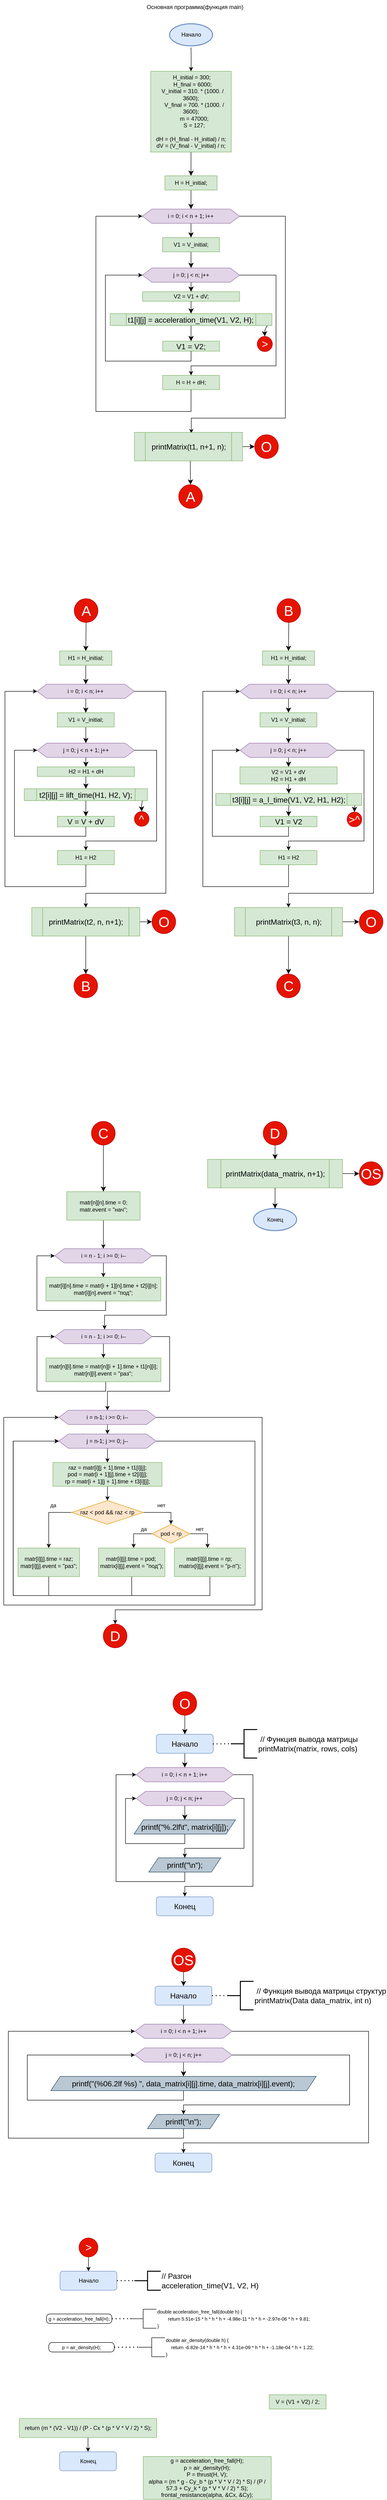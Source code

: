 <mxfile version="22.1.7" type="github">
  <diagram id="C5RBs43oDa-KdzZeNtuy" name="Page-1">
    <mxGraphModel dx="878" dy="538" grid="1" gridSize="10" guides="1" tooltips="1" connect="1" arrows="1" fold="1" page="1" pageScale="1" pageWidth="827" pageHeight="1169" math="0" shadow="0">
      <root>
        <mxCell id="WIyWlLk6GJQsqaUBKTNV-0" />
        <mxCell id="WIyWlLk6GJQsqaUBKTNV-1" parent="WIyWlLk6GJQsqaUBKTNV-0" />
        <mxCell id="Hqmv893eS7sad_yPtx1s-3" style="edgeStyle=orthogonalEdgeStyle;rounded=0;orthogonalLoop=1;jettySize=auto;html=1;exitX=0.5;exitY=1;exitDx=0;exitDy=0;entryX=0.5;entryY=0;entryDx=0;entryDy=0;" parent="WIyWlLk6GJQsqaUBKTNV-1" target="Hqmv893eS7sad_yPtx1s-0" edge="1">
          <mxGeometry relative="1" as="geometry">
            <mxPoint x="414.94" y="120" as="sourcePoint" />
          </mxGeometry>
        </mxCell>
        <mxCell id="-MrWlAkrLKYYtXTXgUd7-9" style="edgeStyle=none;curved=1;rounded=0;orthogonalLoop=1;jettySize=auto;html=1;exitX=0.5;exitY=1;exitDx=0;exitDy=0;fontSize=12;startSize=8;endSize=8;" parent="WIyWlLk6GJQsqaUBKTNV-1" source="Hqmv893eS7sad_yPtx1s-0" target="Hqmv893eS7sad_yPtx1s-4" edge="1">
          <mxGeometry relative="1" as="geometry" />
        </mxCell>
        <mxCell id="Hqmv893eS7sad_yPtx1s-0" value="&lt;div&gt;&amp;nbsp;H_initial = 300;&lt;/div&gt;&lt;div&gt;&amp;nbsp; H_final = 6000;&lt;/div&gt;&lt;div&gt;&amp;nbsp; V_initial = 310. * (1000. / 3600);&lt;/div&gt;&lt;div&gt;&amp;nbsp; &amp;nbsp; V_final = 700. * (1000. / 3600);&lt;/div&gt;&lt;div&gt;&amp;nbsp; &amp;nbsp; m = 47000;&lt;/div&gt;&lt;div&gt;&amp;nbsp; &amp;nbsp; S = 127;&lt;/div&gt;&lt;div&gt;&lt;br&gt;&lt;/div&gt;&lt;div&gt;&lt;span style=&quot;background-color: initial;&quot;&gt;dH = (H_final - H_initial) / n;&lt;/span&gt;&lt;/div&gt;&lt;div&gt;&lt;span style=&quot;background-color: initial;&quot;&gt;dV = (V_final - V_initial) / n;&lt;/span&gt;&lt;/div&gt;" style="whiteSpace=wrap;html=1;aspect=fixed;fillColor=#d5e8d4;strokeColor=#82b366;" parent="WIyWlLk6GJQsqaUBKTNV-1" vertex="1">
          <mxGeometry x="329.94" y="170" width="170" height="170" as="geometry" />
        </mxCell>
        <mxCell id="-MrWlAkrLKYYtXTXgUd7-10" style="edgeStyle=none;curved=1;rounded=0;orthogonalLoop=1;jettySize=auto;html=1;exitX=0.5;exitY=1;exitDx=0;exitDy=0;entryX=0.5;entryY=0;entryDx=0;entryDy=0;fontSize=12;startSize=8;endSize=8;" parent="WIyWlLk6GJQsqaUBKTNV-1" source="Hqmv893eS7sad_yPtx1s-4" target="Hqmv893eS7sad_yPtx1s-5" edge="1">
          <mxGeometry relative="1" as="geometry" />
        </mxCell>
        <mxCell id="Hqmv893eS7sad_yPtx1s-4" value="H = H_initial;" style="rounded=0;whiteSpace=wrap;html=1;fillColor=#d5e8d4;strokeColor=#82b366;" parent="WIyWlLk6GJQsqaUBKTNV-1" vertex="1">
          <mxGeometry x="359.94" y="390" width="110" height="30" as="geometry" />
        </mxCell>
        <mxCell id="-MrWlAkrLKYYtXTXgUd7-11" style="edgeStyle=none;curved=1;rounded=0;orthogonalLoop=1;jettySize=auto;html=1;exitX=0.5;exitY=1;exitDx=0;exitDy=0;entryX=0.5;entryY=0;entryDx=0;entryDy=0;fontSize=12;startSize=8;endSize=8;" parent="WIyWlLk6GJQsqaUBKTNV-1" source="Hqmv893eS7sad_yPtx1s-5" target="Hqmv893eS7sad_yPtx1s-7" edge="1">
          <mxGeometry relative="1" as="geometry" />
        </mxCell>
        <mxCell id="Hqmv893eS7sad_yPtx1s-5" value="i = 0; i &amp;lt; n + 1; i++" style="shape=hexagon;perimeter=hexagonPerimeter2;whiteSpace=wrap;html=1;fixedSize=1;fillColor=#e1d5e7;strokeColor=#9673a6;" parent="WIyWlLk6GJQsqaUBKTNV-1" vertex="1">
          <mxGeometry x="312.44" y="460" width="205" height="30" as="geometry" />
        </mxCell>
        <mxCell id="-MrWlAkrLKYYtXTXgUd7-12" style="edgeStyle=none;curved=1;rounded=0;orthogonalLoop=1;jettySize=auto;html=1;exitX=0.5;exitY=1;exitDx=0;exitDy=0;entryX=0.5;entryY=0;entryDx=0;entryDy=0;fontSize=12;startSize=8;endSize=8;" parent="WIyWlLk6GJQsqaUBKTNV-1" source="Hqmv893eS7sad_yPtx1s-7" target="Hqmv893eS7sad_yPtx1s-10" edge="1">
          <mxGeometry relative="1" as="geometry" />
        </mxCell>
        <mxCell id="Hqmv893eS7sad_yPtx1s-7" value="V1 = V_initial;" style="rounded=0;whiteSpace=wrap;html=1;fillColor=#d5e8d4;strokeColor=#82b366;" parent="WIyWlLk6GJQsqaUBKTNV-1" vertex="1">
          <mxGeometry x="354.94" y="520" width="120" height="30" as="geometry" />
        </mxCell>
        <mxCell id="-MrWlAkrLKYYtXTXgUd7-13" style="edgeStyle=none;curved=1;rounded=0;orthogonalLoop=1;jettySize=auto;html=1;exitX=0.5;exitY=1;exitDx=0;exitDy=0;entryX=0.5;entryY=0;entryDx=0;entryDy=0;fontSize=12;startSize=8;endSize=8;" parent="WIyWlLk6GJQsqaUBKTNV-1" source="Hqmv893eS7sad_yPtx1s-10" target="Hqmv893eS7sad_yPtx1s-11" edge="1">
          <mxGeometry relative="1" as="geometry" />
        </mxCell>
        <mxCell id="Hqmv893eS7sad_yPtx1s-10" value="j = 0; j &amp;lt; n; j++" style="shape=hexagon;perimeter=hexagonPerimeter2;whiteSpace=wrap;html=1;fixedSize=1;fillColor=#e1d5e7;strokeColor=#9673a6;" parent="WIyWlLk6GJQsqaUBKTNV-1" vertex="1">
          <mxGeometry x="312.58" y="584" width="205" height="30" as="geometry" />
        </mxCell>
        <mxCell id="-MrWlAkrLKYYtXTXgUd7-14" style="edgeStyle=none;curved=1;rounded=0;orthogonalLoop=1;jettySize=auto;html=1;exitX=0.5;exitY=1;exitDx=0;exitDy=0;entryX=0.5;entryY=0;entryDx=0;entryDy=0;fontSize=12;startSize=8;endSize=8;" parent="WIyWlLk6GJQsqaUBKTNV-1" source="Hqmv893eS7sad_yPtx1s-11" target="-MrWlAkrLKYYtXTXgUd7-1" edge="1">
          <mxGeometry relative="1" as="geometry" />
        </mxCell>
        <mxCell id="Hqmv893eS7sad_yPtx1s-11" value="&lt;div&gt;V2 = V1 + dV;&lt;/div&gt;" style="rounded=0;whiteSpace=wrap;html=1;fillColor=#d5e8d4;strokeColor=#82b366;" parent="WIyWlLk6GJQsqaUBKTNV-1" vertex="1">
          <mxGeometry x="312.58" y="634" width="205" height="20" as="geometry" />
        </mxCell>
        <mxCell id="Hqmv893eS7sad_yPtx1s-26" value="H = H + dH;" style="rounded=0;whiteSpace=wrap;html=1;fillColor=#d5e8d4;strokeColor=#82b366;" parent="WIyWlLk6GJQsqaUBKTNV-1" vertex="1">
          <mxGeometry x="355.08" y="810" width="120" height="30" as="geometry" />
        </mxCell>
        <mxCell id="-MrWlAkrLKYYtXTXgUd7-29" value="" style="edgeStyle=none;curved=1;rounded=0;orthogonalLoop=1;jettySize=auto;html=1;fontSize=12;startSize=8;endSize=8;exitX=0.517;exitY=0.983;exitDx=0;exitDy=0;exitPerimeter=0;" parent="WIyWlLk6GJQsqaUBKTNV-1" source="-MrWlAkrLKYYtXTXgUd7-302" target="Hqmv893eS7sad_yPtx1s-74" edge="1">
          <mxGeometry relative="1" as="geometry">
            <mxPoint x="415.359" y="990" as="sourcePoint" />
          </mxGeometry>
        </mxCell>
        <mxCell id="Hqmv893eS7sad_yPtx1s-65" style="edgeStyle=orthogonalEdgeStyle;rounded=0;orthogonalLoop=1;jettySize=auto;html=1;exitX=0.5;exitY=1;exitDx=0;exitDy=0;entryX=0;entryY=0.5;entryDx=0;entryDy=0;" parent="WIyWlLk6GJQsqaUBKTNV-1" edge="1">
          <mxGeometry relative="1" as="geometry">
            <Array as="points">
              <mxPoint x="589.88" y="1059" />
              <mxPoint x="449.88" y="1059" />
              <mxPoint x="449.88" y="734" />
            </Array>
            <mxPoint x="487.38" y="734" as="targetPoint" />
          </mxGeometry>
        </mxCell>
        <mxCell id="Hqmv893eS7sad_yPtx1s-74" value="&lt;font style=&quot;font-size: 30px;&quot;&gt;A&lt;/font&gt;" style="ellipse;whiteSpace=wrap;html=1;aspect=fixed;fillColor=#e51400;strokeColor=#B20000;fontColor=#ffffff;" parent="WIyWlLk6GJQsqaUBKTNV-1" vertex="1">
          <mxGeometry x="389" y="1040" width="50" height="50" as="geometry" />
        </mxCell>
        <mxCell id="Q4i2AqbILUPvcxVGY10N-0" value="Основная программа(функция main)" style="text;html=1;align=center;verticalAlign=middle;resizable=0;points=[];autosize=1;strokeColor=none;fillColor=none;" parent="WIyWlLk6GJQsqaUBKTNV-1" vertex="1">
          <mxGeometry x="307.59" y="20" width="230" height="30" as="geometry" />
        </mxCell>
        <mxCell id="-MrWlAkrLKYYtXTXgUd7-0" value="Начало" style="strokeWidth=2;html=1;shape=mxgraph.flowchart.start_1;whiteSpace=wrap;fillColor=#dae8fc;strokeColor=#6c8ebf;" parent="WIyWlLk6GJQsqaUBKTNV-1" vertex="1">
          <mxGeometry x="369.61" y="70" width="90.94" height="46.5" as="geometry" />
        </mxCell>
        <mxCell id="-MrWlAkrLKYYtXTXgUd7-15" style="edgeStyle=none;curved=1;rounded=0;orthogonalLoop=1;jettySize=auto;html=1;exitX=0.5;exitY=1;exitDx=0;exitDy=0;entryX=0.5;entryY=0;entryDx=0;entryDy=0;fontSize=12;startSize=8;endSize=8;" parent="WIyWlLk6GJQsqaUBKTNV-1" source="-MrWlAkrLKYYtXTXgUd7-1" target="-MrWlAkrLKYYtXTXgUd7-3" edge="1">
          <mxGeometry relative="1" as="geometry" />
        </mxCell>
        <mxCell id="-MrWlAkrLKYYtXTXgUd7-253" style="edgeStyle=none;curved=1;rounded=0;orthogonalLoop=1;jettySize=auto;html=1;exitX=1;exitY=0.5;exitDx=0;exitDy=0;entryX=0.5;entryY=0;entryDx=0;entryDy=0;fontSize=12;startSize=8;endSize=8;" parent="WIyWlLk6GJQsqaUBKTNV-1" source="-MrWlAkrLKYYtXTXgUd7-1" target="-MrWlAkrLKYYtXTXgUd7-30" edge="1">
          <mxGeometry relative="1" as="geometry">
            <Array as="points">
              <mxPoint x="570" y="710" />
            </Array>
          </mxGeometry>
        </mxCell>
        <mxCell id="-MrWlAkrLKYYtXTXgUd7-1" value="t1[i][j] = acceleration_time(V1, V2, H);" style="shape=process;whiteSpace=wrap;html=1;backgroundOutline=1;fontSize=16;fillColor=#d5e8d4;strokeColor=#82b366;" parent="WIyWlLk6GJQsqaUBKTNV-1" vertex="1">
          <mxGeometry x="244.47" y="680" width="341.22" height="25" as="geometry" />
        </mxCell>
        <mxCell id="-MrWlAkrLKYYtXTXgUd7-3" value="V1 = V2;" style="rounded=0;whiteSpace=wrap;html=1;fontSize=16;fillColor=#d5e8d4;strokeColor=#82b366;" parent="WIyWlLk6GJQsqaUBKTNV-1" vertex="1">
          <mxGeometry x="355.08" y="738" width="120" height="21" as="geometry" />
        </mxCell>
        <mxCell id="-MrWlAkrLKYYtXTXgUd7-6" style="edgeStyle=none;curved=1;rounded=0;orthogonalLoop=1;jettySize=auto;html=1;exitX=0.5;exitY=1;exitDx=0;exitDy=0;fontSize=12;startSize=8;endSize=8;" parent="WIyWlLk6GJQsqaUBKTNV-1" source="Hqmv893eS7sad_yPtx1s-26" target="Hqmv893eS7sad_yPtx1s-26" edge="1">
          <mxGeometry relative="1" as="geometry" />
        </mxCell>
        <mxCell id="-MrWlAkrLKYYtXTXgUd7-21" style="edgeStyle=orthogonalEdgeStyle;rounded=0;orthogonalLoop=1;jettySize=auto;html=1;entryX=0;entryY=0.5;entryDx=0;entryDy=0;" parent="WIyWlLk6GJQsqaUBKTNV-1" source="-MrWlAkrLKYYtXTXgUd7-3" target="Hqmv893eS7sad_yPtx1s-10" edge="1">
          <mxGeometry relative="1" as="geometry">
            <Array as="points">
              <mxPoint x="415.33" y="780" />
              <mxPoint x="234.33" y="780" />
              <mxPoint x="234.33" y="599" />
            </Array>
            <mxPoint x="415.33" y="764" as="sourcePoint" />
            <mxPoint x="235.32" y="599" as="targetPoint" />
          </mxGeometry>
        </mxCell>
        <mxCell id="-MrWlAkrLKYYtXTXgUd7-25" style="edgeStyle=orthogonalEdgeStyle;rounded=0;orthogonalLoop=1;jettySize=auto;html=1;exitX=1;exitY=0.5;exitDx=0;exitDy=0;entryX=0.5;entryY=0;entryDx=0;entryDy=0;" parent="WIyWlLk6GJQsqaUBKTNV-1" source="Hqmv893eS7sad_yPtx1s-10" target="Hqmv893eS7sad_yPtx1s-26" edge="1">
          <mxGeometry relative="1" as="geometry">
            <mxPoint x="594.51" y="590" as="sourcePoint" />
            <mxPoint x="502.01" y="745" as="targetPoint" />
            <Array as="points">
              <mxPoint x="594.33" y="599" />
              <mxPoint x="594.33" y="790" />
              <mxPoint x="415.33" y="790" />
            </Array>
          </mxGeometry>
        </mxCell>
        <mxCell id="-MrWlAkrLKYYtXTXgUd7-26" style="edgeStyle=orthogonalEdgeStyle;rounded=0;orthogonalLoop=1;jettySize=auto;html=1;exitX=0.5;exitY=1;exitDx=0;exitDy=0;entryX=0;entryY=0.5;entryDx=0;entryDy=0;" parent="WIyWlLk6GJQsqaUBKTNV-1" source="Hqmv893eS7sad_yPtx1s-26" target="Hqmv893eS7sad_yPtx1s-5" edge="1">
          <mxGeometry relative="1" as="geometry">
            <Array as="points">
              <mxPoint x="415.33" y="886" />
              <mxPoint x="214.33" y="886" />
              <mxPoint x="214.33" y="475" />
            </Array>
            <mxPoint x="414.25" y="865" as="sourcePoint" />
            <mxPoint x="311.33" y="490" as="targetPoint" />
          </mxGeometry>
        </mxCell>
        <mxCell id="-MrWlAkrLKYYtXTXgUd7-28" style="edgeStyle=orthogonalEdgeStyle;rounded=0;orthogonalLoop=1;jettySize=auto;html=1;exitX=1;exitY=0.5;exitDx=0;exitDy=0;entryX=0.526;entryY=0.032;entryDx=0;entryDy=0;entryPerimeter=0;" parent="WIyWlLk6GJQsqaUBKTNV-1" source="Hqmv893eS7sad_yPtx1s-5" target="-MrWlAkrLKYYtXTXgUd7-302" edge="1">
          <mxGeometry relative="1" as="geometry">
            <mxPoint x="551.47" y="634" as="sourcePoint" />
            <mxPoint x="415.61" y="930" as="targetPoint" />
            <Array as="points">
              <mxPoint x="614" y="475" />
              <mxPoint x="614" y="900" />
              <mxPoint x="416" y="900" />
            </Array>
          </mxGeometry>
        </mxCell>
        <mxCell id="-MrWlAkrLKYYtXTXgUd7-30" value="&lt;font style=&quot;font-size: 23px;&quot;&gt;&amp;gt;&lt;/font&gt;" style="ellipse;whiteSpace=wrap;html=1;aspect=fixed;fillColor=#e51400;strokeColor=#B20000;fontColor=#ffffff;" parent="WIyWlLk6GJQsqaUBKTNV-1" vertex="1">
          <mxGeometry x="554.69" y="728" width="32" height="32" as="geometry" />
        </mxCell>
        <mxCell id="-MrWlAkrLKYYtXTXgUd7-256" style="edgeStyle=none;curved=1;rounded=0;orthogonalLoop=1;jettySize=auto;html=1;exitX=0.5;exitY=1;exitDx=0;exitDy=0;fontSize=12;startSize=8;endSize=8;" parent="WIyWlLk6GJQsqaUBKTNV-1" source="-MrWlAkrLKYYtXTXgUd7-80" target="-MrWlAkrLKYYtXTXgUd7-82" edge="1">
          <mxGeometry relative="1" as="geometry" />
        </mxCell>
        <mxCell id="-MrWlAkrLKYYtXTXgUd7-80" value="&lt;span style=&quot;font-size: 30px;&quot;&gt;C&lt;br&gt;&lt;/span&gt;" style="ellipse;whiteSpace=wrap;html=1;aspect=fixed;fillColor=#e51400;fontColor=#ffffff;strokeColor=#B20000;" parent="WIyWlLk6GJQsqaUBKTNV-1" vertex="1">
          <mxGeometry x="205.05" y="2380" width="50" height="50" as="geometry" />
        </mxCell>
        <mxCell id="-MrWlAkrLKYYtXTXgUd7-81" value="" style="edgeStyle=orthogonalEdgeStyle;rounded=0;orthogonalLoop=1;jettySize=auto;html=1;entryX=0.5;entryY=0;entryDx=0;entryDy=0;" parent="WIyWlLk6GJQsqaUBKTNV-1" source="-MrWlAkrLKYYtXTXgUd7-82" target="-MrWlAkrLKYYtXTXgUd7-85" edge="1">
          <mxGeometry relative="1" as="geometry" />
        </mxCell>
        <mxCell id="-MrWlAkrLKYYtXTXgUd7-82" value="&lt;div&gt;matr[n][n].time = 0;&lt;/div&gt;&lt;div&gt;&lt;span style=&quot;background-color: initial;&quot;&gt;matr.event = &quot;нач&quot;;&lt;/span&gt;&lt;/div&gt;" style="rounded=0;whiteSpace=wrap;html=1;fillColor=#d5e8d4;strokeColor=#82b366;" parent="WIyWlLk6GJQsqaUBKTNV-1" vertex="1">
          <mxGeometry x="152.8" y="2528" width="154.79" height="60" as="geometry" />
        </mxCell>
        <mxCell id="-MrWlAkrLKYYtXTXgUd7-83" style="edgeStyle=orthogonalEdgeStyle;rounded=0;orthogonalLoop=1;jettySize=auto;html=1;exitX=1;exitY=0.5;exitDx=0;exitDy=0;" parent="WIyWlLk6GJQsqaUBKTNV-1" edge="1">
          <mxGeometry relative="1" as="geometry">
            <mxPoint x="325.05" y="2663" as="sourcePoint" />
            <mxPoint x="232.55" y="2818" as="targetPoint" />
            <Array as="points">
              <mxPoint x="362.91" y="2663" />
              <mxPoint x="362.91" y="2788" />
              <mxPoint x="232.91" y="2788" />
            </Array>
          </mxGeometry>
        </mxCell>
        <mxCell id="-MrWlAkrLKYYtXTXgUd7-84" value="" style="edgeStyle=orthogonalEdgeStyle;rounded=0;orthogonalLoop=1;jettySize=auto;html=1;" parent="WIyWlLk6GJQsqaUBKTNV-1" source="-MrWlAkrLKYYtXTXgUd7-85" target="-MrWlAkrLKYYtXTXgUd7-87" edge="1">
          <mxGeometry relative="1" as="geometry" />
        </mxCell>
        <mxCell id="-MrWlAkrLKYYtXTXgUd7-85" value="i = n - 1; i &amp;gt;= 0; i--" style="shape=hexagon;perimeter=hexagonPerimeter2;whiteSpace=wrap;html=1;fixedSize=1;fillColor=#e1d5e7;strokeColor=#9673a6;" parent="WIyWlLk6GJQsqaUBKTNV-1" vertex="1">
          <mxGeometry x="127.55" y="2648" width="205" height="30" as="geometry" />
        </mxCell>
        <mxCell id="-MrWlAkrLKYYtXTXgUd7-86" style="edgeStyle=orthogonalEdgeStyle;rounded=0;orthogonalLoop=1;jettySize=auto;html=1;exitX=0.5;exitY=1;exitDx=0;exitDy=0;entryX=0;entryY=0.5;entryDx=0;entryDy=0;" parent="WIyWlLk6GJQsqaUBKTNV-1" source="-MrWlAkrLKYYtXTXgUd7-87" target="-MrWlAkrLKYYtXTXgUd7-85" edge="1">
          <mxGeometry relative="1" as="geometry">
            <Array as="points">
              <mxPoint x="234.91" y="2758" />
              <mxPoint x="234.91" y="2778" />
              <mxPoint x="89.91" y="2778" />
              <mxPoint x="89.91" y="2663" />
            </Array>
          </mxGeometry>
        </mxCell>
        <mxCell id="-MrWlAkrLKYYtXTXgUd7-87" value="&lt;div&gt;matr[i][n].time = matr[i + 1][n].time + t2[i][n];&lt;/div&gt;&lt;div&gt;&lt;span style=&quot;background-color: initial;&quot;&gt;matr[i][n].event = &quot;под&quot;;&lt;/span&gt;&lt;/div&gt;" style="rounded=0;whiteSpace=wrap;html=1;fillColor=#d5e8d4;strokeColor=#82b366;" parent="WIyWlLk6GJQsqaUBKTNV-1" vertex="1">
          <mxGeometry x="108.87" y="2708" width="242.36" height="50" as="geometry" />
        </mxCell>
        <mxCell id="-MrWlAkrLKYYtXTXgUd7-88" value="" style="edgeStyle=orthogonalEdgeStyle;rounded=0;orthogonalLoop=1;jettySize=auto;html=1;" parent="WIyWlLk6GJQsqaUBKTNV-1" source="-MrWlAkrLKYYtXTXgUd7-90" target="-MrWlAkrLKYYtXTXgUd7-92" edge="1">
          <mxGeometry relative="1" as="geometry" />
        </mxCell>
        <mxCell id="-MrWlAkrLKYYtXTXgUd7-89" style="edgeStyle=orthogonalEdgeStyle;rounded=0;orthogonalLoop=1;jettySize=auto;html=1;exitX=1;exitY=0.5;exitDx=0;exitDy=0;entryX=0.5;entryY=0;entryDx=0;entryDy=0;" parent="WIyWlLk6GJQsqaUBKTNV-1" source="-MrWlAkrLKYYtXTXgUd7-90" target="-MrWlAkrLKYYtXTXgUd7-95" edge="1">
          <mxGeometry relative="1" as="geometry">
            <Array as="points">
              <mxPoint x="369.91" y="2833" />
              <mxPoint x="369.91" y="2948" />
              <mxPoint x="238.91" y="2948" />
            </Array>
          </mxGeometry>
        </mxCell>
        <mxCell id="-MrWlAkrLKYYtXTXgUd7-90" value="i = n - 1; i &amp;gt;= 0; i--" style="shape=hexagon;perimeter=hexagonPerimeter2;whiteSpace=wrap;html=1;fixedSize=1;fillColor=#e1d5e7;strokeColor=#9673a6;" parent="WIyWlLk6GJQsqaUBKTNV-1" vertex="1">
          <mxGeometry x="127.69" y="2818" width="205" height="30" as="geometry" />
        </mxCell>
        <mxCell id="-MrWlAkrLKYYtXTXgUd7-91" style="edgeStyle=orthogonalEdgeStyle;rounded=0;orthogonalLoop=1;jettySize=auto;html=1;exitX=0.5;exitY=1;exitDx=0;exitDy=0;entryX=0;entryY=0.5;entryDx=0;entryDy=0;" parent="WIyWlLk6GJQsqaUBKTNV-1" source="-MrWlAkrLKYYtXTXgUd7-92" target="-MrWlAkrLKYYtXTXgUd7-90" edge="1">
          <mxGeometry relative="1" as="geometry">
            <Array as="points">
              <mxPoint x="235.05" y="2928" />
              <mxPoint x="235.05" y="2948" />
              <mxPoint x="90.05" y="2948" />
              <mxPoint x="90.05" y="2833" />
            </Array>
          </mxGeometry>
        </mxCell>
        <mxCell id="-MrWlAkrLKYYtXTXgUd7-92" value="&lt;div&gt;matr[n][i].time = matr[n][i + 1].time + t1[n][i];&lt;/div&gt;&lt;div&gt;&lt;span style=&quot;background-color: initial;&quot;&gt;matr[n][i].event = &quot;раз&quot;;&lt;/span&gt;&lt;/div&gt;" style="rounded=0;whiteSpace=wrap;html=1;fillColor=#d5e8d4;strokeColor=#82b366;" parent="WIyWlLk6GJQsqaUBKTNV-1" vertex="1">
          <mxGeometry x="109.01" y="2878" width="242.36" height="50" as="geometry" />
        </mxCell>
        <mxCell id="-MrWlAkrLKYYtXTXgUd7-93" value="" style="edgeStyle=orthogonalEdgeStyle;rounded=0;orthogonalLoop=1;jettySize=auto;html=1;" parent="WIyWlLk6GJQsqaUBKTNV-1" source="-MrWlAkrLKYYtXTXgUd7-95" target="-MrWlAkrLKYYtXTXgUd7-98" edge="1">
          <mxGeometry relative="1" as="geometry" />
        </mxCell>
        <mxCell id="-MrWlAkrLKYYtXTXgUd7-94" style="edgeStyle=orthogonalEdgeStyle;rounded=0;orthogonalLoop=1;jettySize=auto;html=1;exitX=1;exitY=0.5;exitDx=0;exitDy=0;" parent="WIyWlLk6GJQsqaUBKTNV-1" source="-MrWlAkrLKYYtXTXgUd7-95" edge="1">
          <mxGeometry relative="1" as="geometry">
            <mxPoint x="255.09" y="3438" as="targetPoint" />
            <mxPoint x="336.51" y="2993" as="sourcePoint" />
            <Array as="points">
              <mxPoint x="565" y="3003" />
              <mxPoint x="565" y="3408" />
              <mxPoint x="255" y="3408" />
            </Array>
          </mxGeometry>
        </mxCell>
        <mxCell id="-MrWlAkrLKYYtXTXgUd7-95" value="i = n-1; i &amp;gt;= 0; i--" style="shape=hexagon;perimeter=hexagonPerimeter2;whiteSpace=wrap;html=1;fixedSize=1;fillColor=#e1d5e7;strokeColor=#9673a6;" parent="WIyWlLk6GJQsqaUBKTNV-1" vertex="1">
          <mxGeometry x="136.19" y="2988" width="205" height="30" as="geometry" />
        </mxCell>
        <mxCell id="-MrWlAkrLKYYtXTXgUd7-96" value="" style="edgeStyle=orthogonalEdgeStyle;rounded=0;orthogonalLoop=1;jettySize=auto;html=1;" parent="WIyWlLk6GJQsqaUBKTNV-1" source="-MrWlAkrLKYYtXTXgUd7-98" target="-MrWlAkrLKYYtXTXgUd7-100" edge="1">
          <mxGeometry relative="1" as="geometry" />
        </mxCell>
        <mxCell id="-MrWlAkrLKYYtXTXgUd7-97" style="edgeStyle=orthogonalEdgeStyle;rounded=0;orthogonalLoop=1;jettySize=auto;html=1;exitX=1;exitY=0.5;exitDx=0;exitDy=0;entryX=0;entryY=0.5;entryDx=0;entryDy=0;" parent="WIyWlLk6GJQsqaUBKTNV-1" source="-MrWlAkrLKYYtXTXgUd7-98" target="-MrWlAkrLKYYtXTXgUd7-95" edge="1">
          <mxGeometry relative="1" as="geometry">
            <Array as="points">
              <mxPoint x="549.91" y="3053" />
              <mxPoint x="549.91" y="3398" />
              <mxPoint x="19.91" y="3398" />
              <mxPoint x="19.91" y="3003" />
            </Array>
          </mxGeometry>
        </mxCell>
        <mxCell id="-MrWlAkrLKYYtXTXgUd7-98" value="j = n-1; j &amp;gt;= 0; j--" style="shape=hexagon;perimeter=hexagonPerimeter2;whiteSpace=wrap;html=1;fixedSize=1;fillColor=#e1d5e7;strokeColor=#9673a6;" parent="WIyWlLk6GJQsqaUBKTNV-1" vertex="1">
          <mxGeometry x="136.19" y="3038" width="205" height="30" as="geometry" />
        </mxCell>
        <mxCell id="-MrWlAkrLKYYtXTXgUd7-99" value="" style="edgeStyle=orthogonalEdgeStyle;rounded=0;orthogonalLoop=1;jettySize=auto;html=1;" parent="WIyWlLk6GJQsqaUBKTNV-1" source="-MrWlAkrLKYYtXTXgUd7-100" target="-MrWlAkrLKYYtXTXgUd7-105" edge="1">
          <mxGeometry relative="1" as="geometry" />
        </mxCell>
        <mxCell id="-MrWlAkrLKYYtXTXgUd7-100" value="&lt;div&gt;raz = matr[i][j + 1].time + t1[i][j];&lt;/div&gt;&lt;div&gt;&lt;span style=&quot;background-color: initial;&quot;&gt;pod = matr[i + 1][j].time + t2[i][j];&lt;/span&gt;&lt;/div&gt;&lt;div&gt;&lt;span style=&quot;background-color: initial;&quot;&gt;rp = matr[i + 1][j + 1].time + t3[i][j];&lt;/span&gt;&lt;/div&gt;" style="rounded=0;whiteSpace=wrap;html=1;fillColor=#d5e8d4;strokeColor=#82b366;" parent="WIyWlLk6GJQsqaUBKTNV-1" vertex="1">
          <mxGeometry x="123.69" y="3098" width="230" height="50" as="geometry" />
        </mxCell>
        <mxCell id="-MrWlAkrLKYYtXTXgUd7-101" style="edgeStyle=orthogonalEdgeStyle;rounded=0;orthogonalLoop=1;jettySize=auto;html=1;exitX=1;exitY=0.5;exitDx=0;exitDy=0;entryX=0.5;entryY=0;entryDx=0;entryDy=0;" parent="WIyWlLk6GJQsqaUBKTNV-1" source="-MrWlAkrLKYYtXTXgUd7-105" target="-MrWlAkrLKYYtXTXgUd7-112" edge="1">
          <mxGeometry relative="1" as="geometry" />
        </mxCell>
        <mxCell id="-MrWlAkrLKYYtXTXgUd7-102" value="нет" style="edgeLabel;html=1;align=center;verticalAlign=middle;resizable=0;points=[];" parent="-MrWlAkrLKYYtXTXgUd7-101" vertex="1" connectable="0">
          <mxGeometry x="-0.184" y="2" relative="1" as="geometry">
            <mxPoint x="3" y="-13" as="offset" />
          </mxGeometry>
        </mxCell>
        <mxCell id="-MrWlAkrLKYYtXTXgUd7-103" style="edgeStyle=orthogonalEdgeStyle;rounded=0;orthogonalLoop=1;jettySize=auto;html=1;exitX=0;exitY=0.5;exitDx=0;exitDy=0;entryX=0.5;entryY=0;entryDx=0;entryDy=0;" parent="WIyWlLk6GJQsqaUBKTNV-1" source="-MrWlAkrLKYYtXTXgUd7-105" target="-MrWlAkrLKYYtXTXgUd7-107" edge="1">
          <mxGeometry relative="1" as="geometry" />
        </mxCell>
        <mxCell id="-MrWlAkrLKYYtXTXgUd7-104" value="да" style="edgeLabel;html=1;align=center;verticalAlign=middle;resizable=0;points=[];" parent="-MrWlAkrLKYYtXTXgUd7-103" vertex="1" connectable="0">
          <mxGeometry x="-0.26" y="-2" relative="1" as="geometry">
            <mxPoint x="6" y="-13" as="offset" />
          </mxGeometry>
        </mxCell>
        <mxCell id="-MrWlAkrLKYYtXTXgUd7-105" value="raz &amp;lt; pod &amp;amp;&amp;amp; raz &amp;lt; rp" style="rhombus;whiteSpace=wrap;html=1;fillColor=#ffe6cc;strokeColor=#d79b00;" parent="WIyWlLk6GJQsqaUBKTNV-1" vertex="1">
          <mxGeometry x="163.08" y="3178" width="151.22" height="50" as="geometry" />
        </mxCell>
        <mxCell id="-MrWlAkrLKYYtXTXgUd7-106" style="edgeStyle=orthogonalEdgeStyle;rounded=0;orthogonalLoop=1;jettySize=auto;html=1;exitX=0.5;exitY=1;exitDx=0;exitDy=0;entryX=0;entryY=0.5;entryDx=0;entryDy=0;" parent="WIyWlLk6GJQsqaUBKTNV-1" source="-MrWlAkrLKYYtXTXgUd7-107" target="-MrWlAkrLKYYtXTXgUd7-98" edge="1">
          <mxGeometry relative="1" as="geometry">
            <mxPoint x="229.91" y="3418" as="targetPoint" />
            <Array as="points">
              <mxPoint x="114.91" y="3378" />
              <mxPoint x="39.91" y="3378" />
              <mxPoint x="39.91" y="3053" />
            </Array>
          </mxGeometry>
        </mxCell>
        <mxCell id="-MrWlAkrLKYYtXTXgUd7-107" value="&lt;div&gt;matr[i][j].time = raz;&lt;/div&gt;&lt;div&gt;&lt;span style=&quot;background-color: initial;&quot;&gt;matr[i][j].event = &quot;раз&quot;;&lt;/span&gt;&lt;/div&gt;" style="rounded=0;whiteSpace=wrap;html=1;fillColor=#d5e8d4;strokeColor=#82b366;" parent="WIyWlLk6GJQsqaUBKTNV-1" vertex="1">
          <mxGeometry x="49.91" y="3278" width="129.86" height="60" as="geometry" />
        </mxCell>
        <mxCell id="-MrWlAkrLKYYtXTXgUd7-108" value="" style="edgeStyle=orthogonalEdgeStyle;rounded=0;orthogonalLoop=1;jettySize=auto;html=1;" parent="WIyWlLk6GJQsqaUBKTNV-1" source="-MrWlAkrLKYYtXTXgUd7-112" target="-MrWlAkrLKYYtXTXgUd7-114" edge="1">
          <mxGeometry relative="1" as="geometry">
            <Array as="points">
              <mxPoint x="293.91" y="3248" />
            </Array>
          </mxGeometry>
        </mxCell>
        <mxCell id="-MrWlAkrLKYYtXTXgUd7-109" value="да" style="edgeLabel;html=1;align=center;verticalAlign=middle;resizable=0;points=[];" parent="-MrWlAkrLKYYtXTXgUd7-108" vertex="1" connectable="0">
          <mxGeometry x="-0.361" relative="1" as="geometry">
            <mxPoint x="4" y="-10" as="offset" />
          </mxGeometry>
        </mxCell>
        <mxCell id="-MrWlAkrLKYYtXTXgUd7-110" value="" style="edgeStyle=orthogonalEdgeStyle;rounded=0;orthogonalLoop=1;jettySize=auto;html=1;" parent="WIyWlLk6GJQsqaUBKTNV-1" source="-MrWlAkrLKYYtXTXgUd7-112" target="-MrWlAkrLKYYtXTXgUd7-116" edge="1">
          <mxGeometry relative="1" as="geometry">
            <Array as="points">
              <mxPoint x="449.91" y="3248" />
            </Array>
          </mxGeometry>
        </mxCell>
        <mxCell id="-MrWlAkrLKYYtXTXgUd7-111" value="нет" style="edgeLabel;html=1;align=center;verticalAlign=middle;resizable=0;points=[];" parent="-MrWlAkrLKYYtXTXgUd7-110" vertex="1" connectable="0">
          <mxGeometry x="-0.407" y="2" relative="1" as="geometry">
            <mxPoint y="-8" as="offset" />
          </mxGeometry>
        </mxCell>
        <mxCell id="-MrWlAkrLKYYtXTXgUd7-112" value="pod &amp;lt; rp" style="rhombus;whiteSpace=wrap;html=1;fillColor=#ffe6cc;strokeColor=#d79b00;" parent="WIyWlLk6GJQsqaUBKTNV-1" vertex="1">
          <mxGeometry x="332.69" y="3228" width="80" height="40" as="geometry" />
        </mxCell>
        <mxCell id="-MrWlAkrLKYYtXTXgUd7-113" style="edgeStyle=orthogonalEdgeStyle;rounded=0;orthogonalLoop=1;jettySize=auto;html=1;entryX=0;entryY=0.5;entryDx=0;entryDy=0;" parent="WIyWlLk6GJQsqaUBKTNV-1" source="-MrWlAkrLKYYtXTXgUd7-114" target="-MrWlAkrLKYYtXTXgUd7-98" edge="1">
          <mxGeometry relative="1" as="geometry">
            <mxPoint x="229.91" y="3418" as="targetPoint" />
            <Array as="points">
              <mxPoint x="289.91" y="3378" />
              <mxPoint x="39.91" y="3378" />
              <mxPoint x="39.91" y="3053" />
            </Array>
          </mxGeometry>
        </mxCell>
        <mxCell id="-MrWlAkrLKYYtXTXgUd7-114" value="&lt;div&gt;matr[i][j].time = pod;&lt;span style=&quot;background-color: initial;&quot;&gt;&amp;nbsp;&lt;/span&gt;&lt;/div&gt;&lt;div&gt;&lt;span style=&quot;background-color: initial;&quot;&gt;matrix[i][j].event = &quot;под&quot;);&lt;/span&gt;&lt;/div&gt;" style="rounded=0;whiteSpace=wrap;html=1;fillColor=#d5e8d4;strokeColor=#82b366;" parent="WIyWlLk6GJQsqaUBKTNV-1" vertex="1">
          <mxGeometry x="219.91" y="3278" width="140" height="60" as="geometry" />
        </mxCell>
        <mxCell id="-MrWlAkrLKYYtXTXgUd7-115" style="edgeStyle=orthogonalEdgeStyle;rounded=0;orthogonalLoop=1;jettySize=auto;html=1;entryX=0;entryY=0.5;entryDx=0;entryDy=0;" parent="WIyWlLk6GJQsqaUBKTNV-1" source="-MrWlAkrLKYYtXTXgUd7-116" target="-MrWlAkrLKYYtXTXgUd7-98" edge="1">
          <mxGeometry relative="1" as="geometry">
            <mxPoint x="229.91" y="3418" as="targetPoint" />
            <Array as="points">
              <mxPoint x="454.91" y="3378" />
              <mxPoint x="39.91" y="3378" />
              <mxPoint x="39.91" y="3053" />
            </Array>
          </mxGeometry>
        </mxCell>
        <mxCell id="-MrWlAkrLKYYtXTXgUd7-116" value="&lt;div style=&quot;border-color: var(--border-color);&quot;&gt;matr[i][j].time = rp;&amp;nbsp;&lt;/div&gt;&lt;div style=&quot;border-color: var(--border-color);&quot;&gt;&lt;span style=&quot;border-color: var(--border-color); background-color: initial;&quot;&gt;matrix[i][j].event = &quot;р-п&quot;);&lt;/span&gt;&lt;/div&gt;" style="rounded=0;whiteSpace=wrap;html=1;fillColor=#d5e8d4;strokeColor=#82b366;" parent="WIyWlLk6GJQsqaUBKTNV-1" vertex="1">
          <mxGeometry x="379.91" y="3278" width="150" height="60" as="geometry" />
        </mxCell>
        <mxCell id="-MrWlAkrLKYYtXTXgUd7-117" value="&lt;font style=&quot;font-size: 30px;&quot;&gt;D&lt;br&gt;&lt;/font&gt;" style="ellipse;whiteSpace=wrap;html=1;aspect=fixed;fillColor=#e51400;fontColor=#ffffff;strokeColor=#B20000;" parent="WIyWlLk6GJQsqaUBKTNV-1" vertex="1">
          <mxGeometry x="229.91" y="3438" width="50" height="50" as="geometry" />
        </mxCell>
        <mxCell id="-MrWlAkrLKYYtXTXgUd7-331" style="edgeStyle=none;curved=1;rounded=0;orthogonalLoop=1;jettySize=auto;html=1;exitX=0.5;exitY=1;exitDx=0;exitDy=0;entryX=0.5;entryY=0;entryDx=0;entryDy=0;fontSize=12;startSize=8;endSize=8;" parent="WIyWlLk6GJQsqaUBKTNV-1" source="-MrWlAkrLKYYtXTXgUd7-119" target="-MrWlAkrLKYYtXTXgUd7-328" edge="1">
          <mxGeometry relative="1" as="geometry" />
        </mxCell>
        <mxCell id="-MrWlAkrLKYYtXTXgUd7-119" value="&lt;font style=&quot;font-size: 30px;&quot;&gt;D&lt;br&gt;&lt;/font&gt;" style="ellipse;whiteSpace=wrap;html=1;aspect=fixed;fillColor=#e51400;fontColor=#ffffff;strokeColor=#B20000;" parent="WIyWlLk6GJQsqaUBKTNV-1" vertex="1">
          <mxGeometry x="567.33" y="2380" width="50" height="50" as="geometry" />
        </mxCell>
        <mxCell id="-MrWlAkrLKYYtXTXgUd7-166" style="edgeStyle=none;curved=1;rounded=0;orthogonalLoop=1;jettySize=auto;html=1;exitX=0.5;exitY=1;exitDx=0;exitDy=0;entryX=0.5;entryY=0;entryDx=0;entryDy=0;fontSize=12;startSize=8;endSize=8;" parent="WIyWlLk6GJQsqaUBKTNV-1" source="-MrWlAkrLKYYtXTXgUd7-124" target="-MrWlAkrLKYYtXTXgUd7-141" edge="1">
          <mxGeometry relative="1" as="geometry" />
        </mxCell>
        <mxCell id="-MrWlAkrLKYYtXTXgUd7-124" value="&lt;font style=&quot;font-size: 30px;&quot;&gt;A&lt;/font&gt;" style="ellipse;whiteSpace=wrap;html=1;aspect=fixed;fillColor=#e51400;fontColor=#ffffff;strokeColor=#B20000;" parent="WIyWlLk6GJQsqaUBKTNV-1" vertex="1">
          <mxGeometry x="168.65" y="1280" width="50" height="50" as="geometry" />
        </mxCell>
        <mxCell id="-MrWlAkrLKYYtXTXgUd7-140" style="edgeStyle=none;curved=1;rounded=0;orthogonalLoop=1;jettySize=auto;html=1;exitX=0.5;exitY=1;exitDx=0;exitDy=0;entryX=0.5;entryY=0;entryDx=0;entryDy=0;fontSize=12;startSize=8;endSize=8;" parent="WIyWlLk6GJQsqaUBKTNV-1" source="-MrWlAkrLKYYtXTXgUd7-141" target="-MrWlAkrLKYYtXTXgUd7-143" edge="1">
          <mxGeometry relative="1" as="geometry" />
        </mxCell>
        <mxCell id="-MrWlAkrLKYYtXTXgUd7-141" value="H1 = H_initial;" style="rounded=0;whiteSpace=wrap;html=1;fillColor=#d5e8d4;strokeColor=#82b366;" parent="WIyWlLk6GJQsqaUBKTNV-1" vertex="1">
          <mxGeometry x="137.98" y="1390" width="110" height="30" as="geometry" />
        </mxCell>
        <mxCell id="-MrWlAkrLKYYtXTXgUd7-142" style="edgeStyle=none;curved=1;rounded=0;orthogonalLoop=1;jettySize=auto;html=1;exitX=0.5;exitY=1;exitDx=0;exitDy=0;entryX=0.5;entryY=0;entryDx=0;entryDy=0;fontSize=12;startSize=8;endSize=8;" parent="WIyWlLk6GJQsqaUBKTNV-1" source="-MrWlAkrLKYYtXTXgUd7-143" target="-MrWlAkrLKYYtXTXgUd7-145" edge="1">
          <mxGeometry relative="1" as="geometry" />
        </mxCell>
        <mxCell id="-MrWlAkrLKYYtXTXgUd7-143" value="i = 0; i &amp;lt; n; i++" style="shape=hexagon;perimeter=hexagonPerimeter2;whiteSpace=wrap;html=1;fixedSize=1;fillColor=#e1d5e7;strokeColor=#9673a6;" parent="WIyWlLk6GJQsqaUBKTNV-1" vertex="1">
          <mxGeometry x="90.48" y="1460" width="205" height="30" as="geometry" />
        </mxCell>
        <mxCell id="-MrWlAkrLKYYtXTXgUd7-144" style="edgeStyle=none;curved=1;rounded=0;orthogonalLoop=1;jettySize=auto;html=1;exitX=0.5;exitY=1;exitDx=0;exitDy=0;entryX=0.5;entryY=0;entryDx=0;entryDy=0;fontSize=12;startSize=8;endSize=8;" parent="WIyWlLk6GJQsqaUBKTNV-1" source="-MrWlAkrLKYYtXTXgUd7-145" target="-MrWlAkrLKYYtXTXgUd7-147" edge="1">
          <mxGeometry relative="1" as="geometry" />
        </mxCell>
        <mxCell id="-MrWlAkrLKYYtXTXgUd7-145" value="V1 = V_initial;" style="rounded=0;whiteSpace=wrap;html=1;fillColor=#d5e8d4;strokeColor=#82b366;" parent="WIyWlLk6GJQsqaUBKTNV-1" vertex="1">
          <mxGeometry x="132.98" y="1520" width="120" height="30" as="geometry" />
        </mxCell>
        <mxCell id="-MrWlAkrLKYYtXTXgUd7-146" style="edgeStyle=none;curved=1;rounded=0;orthogonalLoop=1;jettySize=auto;html=1;exitX=0.5;exitY=1;exitDx=0;exitDy=0;entryX=0.5;entryY=0;entryDx=0;entryDy=0;fontSize=12;startSize=8;endSize=8;" parent="WIyWlLk6GJQsqaUBKTNV-1" source="-MrWlAkrLKYYtXTXgUd7-147" target="-MrWlAkrLKYYtXTXgUd7-149" edge="1">
          <mxGeometry relative="1" as="geometry" />
        </mxCell>
        <mxCell id="-MrWlAkrLKYYtXTXgUd7-147" value="j = 0; j &amp;lt; n + 1; j++" style="shape=hexagon;perimeter=hexagonPerimeter2;whiteSpace=wrap;html=1;fixedSize=1;fillColor=#e1d5e7;strokeColor=#9673a6;" parent="WIyWlLk6GJQsqaUBKTNV-1" vertex="1">
          <mxGeometry x="90.62" y="1584" width="205" height="30" as="geometry" />
        </mxCell>
        <mxCell id="-MrWlAkrLKYYtXTXgUd7-148" style="edgeStyle=none;curved=1;rounded=0;orthogonalLoop=1;jettySize=auto;html=1;exitX=0.5;exitY=1;exitDx=0;exitDy=0;entryX=0.5;entryY=0;entryDx=0;entryDy=0;fontSize=12;startSize=8;endSize=8;" parent="WIyWlLk6GJQsqaUBKTNV-1" source="-MrWlAkrLKYYtXTXgUd7-149" target="-MrWlAkrLKYYtXTXgUd7-155" edge="1">
          <mxGeometry relative="1" as="geometry" />
        </mxCell>
        <mxCell id="-MrWlAkrLKYYtXTXgUd7-149" value="&lt;div&gt;H2 = H1 + dH&lt;/div&gt;" style="rounded=0;whiteSpace=wrap;html=1;fillColor=#d5e8d4;strokeColor=#82b366;" parent="WIyWlLk6GJQsqaUBKTNV-1" vertex="1">
          <mxGeometry x="90.62" y="1634" width="205" height="20" as="geometry" />
        </mxCell>
        <mxCell id="-MrWlAkrLKYYtXTXgUd7-150" value="H1 = H2" style="rounded=0;whiteSpace=wrap;html=1;fillColor=#d5e8d4;strokeColor=#82b366;" parent="WIyWlLk6GJQsqaUBKTNV-1" vertex="1">
          <mxGeometry x="133.12" y="1810" width="120" height="30" as="geometry" />
        </mxCell>
        <mxCell id="-MrWlAkrLKYYtXTXgUd7-168" value="" style="edgeStyle=none;curved=1;rounded=0;orthogonalLoop=1;jettySize=auto;html=1;fontSize=12;startSize=8;endSize=8;exitX=0.5;exitY=1;exitDx=0;exitDy=0;" parent="WIyWlLk6GJQsqaUBKTNV-1" source="-MrWlAkrLKYYtXTXgUd7-296" target="-MrWlAkrLKYYtXTXgUd7-167" edge="1">
          <mxGeometry relative="1" as="geometry">
            <mxPoint x="193.467" y="1990" as="sourcePoint" />
          </mxGeometry>
        </mxCell>
        <mxCell id="-MrWlAkrLKYYtXTXgUd7-154" style="edgeStyle=none;curved=1;rounded=0;orthogonalLoop=1;jettySize=auto;html=1;exitX=0.5;exitY=1;exitDx=0;exitDy=0;entryX=0.5;entryY=0;entryDx=0;entryDy=0;fontSize=12;startSize=8;endSize=8;" parent="WIyWlLk6GJQsqaUBKTNV-1" source="-MrWlAkrLKYYtXTXgUd7-155" target="-MrWlAkrLKYYtXTXgUd7-156" edge="1">
          <mxGeometry relative="1" as="geometry" />
        </mxCell>
        <mxCell id="-MrWlAkrLKYYtXTXgUd7-310" style="edgeStyle=none;curved=1;rounded=0;orthogonalLoop=1;jettySize=auto;html=1;exitX=1;exitY=0.5;exitDx=0;exitDy=0;entryX=0.5;entryY=0;entryDx=0;entryDy=0;fontSize=12;startSize=8;endSize=8;" parent="WIyWlLk6GJQsqaUBKTNV-1" source="-MrWlAkrLKYYtXTXgUd7-155" target="-MrWlAkrLKYYtXTXgUd7-162" edge="1">
          <mxGeometry relative="1" as="geometry">
            <Array as="points">
              <mxPoint x="310" y="1700" />
            </Array>
          </mxGeometry>
        </mxCell>
        <mxCell id="-MrWlAkrLKYYtXTXgUd7-155" value="t2[i][j] = lift_time(H1, H2, V);" style="shape=process;whiteSpace=wrap;html=1;backgroundOutline=1;fontSize=16;fillColor=#d5e8d4;strokeColor=#82b366;" parent="WIyWlLk6GJQsqaUBKTNV-1" vertex="1">
          <mxGeometry x="63.12" y="1680" width="260" height="25" as="geometry" />
        </mxCell>
        <mxCell id="-MrWlAkrLKYYtXTXgUd7-156" value="V = V + dV" style="rounded=0;whiteSpace=wrap;html=1;fontSize=16;fillColor=#d5e8d4;strokeColor=#82b366;" parent="WIyWlLk6GJQsqaUBKTNV-1" vertex="1">
          <mxGeometry x="133.12" y="1738" width="120" height="22" as="geometry" />
        </mxCell>
        <mxCell id="-MrWlAkrLKYYtXTXgUd7-157" style="edgeStyle=none;curved=1;rounded=0;orthogonalLoop=1;jettySize=auto;html=1;exitX=0.5;exitY=1;exitDx=0;exitDy=0;fontSize=12;startSize=8;endSize=8;" parent="WIyWlLk6GJQsqaUBKTNV-1" source="-MrWlAkrLKYYtXTXgUd7-150" target="-MrWlAkrLKYYtXTXgUd7-150" edge="1">
          <mxGeometry relative="1" as="geometry" />
        </mxCell>
        <mxCell id="-MrWlAkrLKYYtXTXgUd7-158" style="edgeStyle=orthogonalEdgeStyle;rounded=0;orthogonalLoop=1;jettySize=auto;html=1;entryX=0;entryY=0.5;entryDx=0;entryDy=0;" parent="WIyWlLk6GJQsqaUBKTNV-1" source="-MrWlAkrLKYYtXTXgUd7-156" target="-MrWlAkrLKYYtXTXgUd7-147" edge="1">
          <mxGeometry relative="1" as="geometry">
            <Array as="points">
              <mxPoint x="193.46" y="1780" />
              <mxPoint x="42.46" y="1780" />
              <mxPoint x="42.46" y="1599" />
            </Array>
            <mxPoint x="193.37" y="1764" as="sourcePoint" />
            <mxPoint x="13.36" y="1599" as="targetPoint" />
          </mxGeometry>
        </mxCell>
        <mxCell id="-MrWlAkrLKYYtXTXgUd7-159" style="edgeStyle=orthogonalEdgeStyle;rounded=0;orthogonalLoop=1;jettySize=auto;html=1;exitX=1;exitY=0.5;exitDx=0;exitDy=0;entryX=0.5;entryY=0;entryDx=0;entryDy=0;" parent="WIyWlLk6GJQsqaUBKTNV-1" source="-MrWlAkrLKYYtXTXgUd7-147" target="-MrWlAkrLKYYtXTXgUd7-150" edge="1">
          <mxGeometry relative="1" as="geometry">
            <mxPoint x="372.55" y="1590" as="sourcePoint" />
            <mxPoint x="280.05" y="1745" as="targetPoint" />
            <Array as="points">
              <mxPoint x="342.46" y="1599" />
              <mxPoint x="342.46" y="1790" />
              <mxPoint x="193.46" y="1790" />
            </Array>
          </mxGeometry>
        </mxCell>
        <mxCell id="-MrWlAkrLKYYtXTXgUd7-160" style="edgeStyle=orthogonalEdgeStyle;rounded=0;orthogonalLoop=1;jettySize=auto;html=1;exitX=0.5;exitY=1;exitDx=0;exitDy=0;entryX=0;entryY=0.5;entryDx=0;entryDy=0;" parent="WIyWlLk6GJQsqaUBKTNV-1" source="-MrWlAkrLKYYtXTXgUd7-150" target="-MrWlAkrLKYYtXTXgUd7-143" edge="1">
          <mxGeometry relative="1" as="geometry">
            <Array as="points">
              <mxPoint x="193.46" y="1886" />
              <mxPoint x="22.46" y="1886" />
              <mxPoint x="22.46" y="1475" />
            </Array>
            <mxPoint x="192.29" y="1865" as="sourcePoint" />
            <mxPoint x="89.37" y="1490" as="targetPoint" />
          </mxGeometry>
        </mxCell>
        <mxCell id="-MrWlAkrLKYYtXTXgUd7-161" style="edgeStyle=orthogonalEdgeStyle;rounded=0;orthogonalLoop=1;jettySize=auto;html=1;exitX=1;exitY=0.5;exitDx=0;exitDy=0;" parent="WIyWlLk6GJQsqaUBKTNV-1" source="-MrWlAkrLKYYtXTXgUd7-143" target="-MrWlAkrLKYYtXTXgUd7-296" edge="1">
          <mxGeometry relative="1" as="geometry">
            <mxPoint x="329.51" y="1634" as="sourcePoint" />
            <mxPoint x="193.65" y="1930" as="targetPoint" />
            <Array as="points">
              <mxPoint x="362" y="1475" />
              <mxPoint x="362" y="1900" />
              <mxPoint x="193" y="1900" />
            </Array>
          </mxGeometry>
        </mxCell>
        <mxCell id="-MrWlAkrLKYYtXTXgUd7-162" value="&lt;font style=&quot;font-size: 23px;&quot;&gt;^&lt;/font&gt;" style="ellipse;whiteSpace=wrap;html=1;aspect=fixed;fillColor=#e51400;strokeColor=#B20000;fontColor=#ffffff;" parent="WIyWlLk6GJQsqaUBKTNV-1" vertex="1">
          <mxGeometry x="295.48" y="1728" width="31" height="31" as="geometry" />
        </mxCell>
        <mxCell id="-MrWlAkrLKYYtXTXgUd7-165" style="edgeStyle=none;curved=1;rounded=0;orthogonalLoop=1;jettySize=auto;html=1;exitX=0.5;exitY=1;exitDx=0;exitDy=0;fontSize=12;startSize=8;endSize=8;" parent="WIyWlLk6GJQsqaUBKTNV-1" source="-MrWlAkrLKYYtXTXgUd7-124" target="-MrWlAkrLKYYtXTXgUd7-124" edge="1">
          <mxGeometry relative="1" as="geometry" />
        </mxCell>
        <mxCell id="-MrWlAkrLKYYtXTXgUd7-167" value="&lt;span style=&quot;font-size: 30px;&quot;&gt;B&lt;br&gt;&lt;/span&gt;" style="ellipse;whiteSpace=wrap;html=1;aspect=fixed;fillColor=#e51400;fontColor=#ffffff;strokeColor=#B20000;" parent="WIyWlLk6GJQsqaUBKTNV-1" vertex="1">
          <mxGeometry x="167.98" y="2070" width="50" height="50" as="geometry" />
        </mxCell>
        <mxCell id="-MrWlAkrLKYYtXTXgUd7-212" style="edgeStyle=none;curved=1;rounded=0;orthogonalLoop=1;jettySize=auto;html=1;exitX=0.5;exitY=1;exitDx=0;exitDy=0;entryX=0.5;entryY=0;entryDx=0;entryDy=0;fontSize=12;startSize=8;endSize=8;" parent="WIyWlLk6GJQsqaUBKTNV-1" source="-MrWlAkrLKYYtXTXgUd7-213" target="-MrWlAkrLKYYtXTXgUd7-215" edge="1">
          <mxGeometry relative="1" as="geometry" />
        </mxCell>
        <mxCell id="-MrWlAkrLKYYtXTXgUd7-213" value="&lt;font style=&quot;font-size: 30px;&quot;&gt;B&lt;/font&gt;" style="ellipse;whiteSpace=wrap;html=1;aspect=fixed;fillColor=#e51400;fontColor=#ffffff;strokeColor=#B20000;" parent="WIyWlLk6GJQsqaUBKTNV-1" vertex="1">
          <mxGeometry x="596.32" y="1280" width="50" height="50" as="geometry" />
        </mxCell>
        <mxCell id="-MrWlAkrLKYYtXTXgUd7-214" style="edgeStyle=none;curved=1;rounded=0;orthogonalLoop=1;jettySize=auto;html=1;exitX=0.5;exitY=1;exitDx=0;exitDy=0;entryX=0.5;entryY=0;entryDx=0;entryDy=0;fontSize=12;startSize=8;endSize=8;" parent="WIyWlLk6GJQsqaUBKTNV-1" source="-MrWlAkrLKYYtXTXgUd7-215" target="-MrWlAkrLKYYtXTXgUd7-217" edge="1">
          <mxGeometry relative="1" as="geometry" />
        </mxCell>
        <mxCell id="-MrWlAkrLKYYtXTXgUd7-215" value="H1 = H_initial;" style="rounded=0;whiteSpace=wrap;html=1;fillColor=#d5e8d4;strokeColor=#82b366;" parent="WIyWlLk6GJQsqaUBKTNV-1" vertex="1">
          <mxGeometry x="565.65" y="1390" width="110" height="30" as="geometry" />
        </mxCell>
        <mxCell id="-MrWlAkrLKYYtXTXgUd7-216" style="edgeStyle=none;curved=1;rounded=0;orthogonalLoop=1;jettySize=auto;html=1;exitX=0.5;exitY=1;exitDx=0;exitDy=0;entryX=0.5;entryY=0;entryDx=0;entryDy=0;fontSize=12;startSize=8;endSize=8;" parent="WIyWlLk6GJQsqaUBKTNV-1" source="-MrWlAkrLKYYtXTXgUd7-217" target="-MrWlAkrLKYYtXTXgUd7-219" edge="1">
          <mxGeometry relative="1" as="geometry" />
        </mxCell>
        <mxCell id="-MrWlAkrLKYYtXTXgUd7-217" value="i = 0; i &amp;lt; n; i++" style="shape=hexagon;perimeter=hexagonPerimeter2;whiteSpace=wrap;html=1;fixedSize=1;fillColor=#e1d5e7;strokeColor=#9673a6;" parent="WIyWlLk6GJQsqaUBKTNV-1" vertex="1">
          <mxGeometry x="518.15" y="1460" width="205" height="30" as="geometry" />
        </mxCell>
        <mxCell id="-MrWlAkrLKYYtXTXgUd7-218" style="edgeStyle=none;curved=1;rounded=0;orthogonalLoop=1;jettySize=auto;html=1;exitX=0.5;exitY=1;exitDx=0;exitDy=0;entryX=0.5;entryY=0;entryDx=0;entryDy=0;fontSize=12;startSize=8;endSize=8;" parent="WIyWlLk6GJQsqaUBKTNV-1" source="-MrWlAkrLKYYtXTXgUd7-219" target="-MrWlAkrLKYYtXTXgUd7-221" edge="1">
          <mxGeometry relative="1" as="geometry" />
        </mxCell>
        <mxCell id="-MrWlAkrLKYYtXTXgUd7-219" value="V1 = V_initial;" style="rounded=0;whiteSpace=wrap;html=1;fillColor=#d5e8d4;strokeColor=#82b366;" parent="WIyWlLk6GJQsqaUBKTNV-1" vertex="1">
          <mxGeometry x="560.65" y="1520" width="120" height="30" as="geometry" />
        </mxCell>
        <mxCell id="-MrWlAkrLKYYtXTXgUd7-220" style="edgeStyle=none;curved=1;rounded=0;orthogonalLoop=1;jettySize=auto;html=1;exitX=0.5;exitY=1;exitDx=0;exitDy=0;entryX=0.5;entryY=0;entryDx=0;entryDy=0;fontSize=12;startSize=8;endSize=8;" parent="WIyWlLk6GJQsqaUBKTNV-1" source="-MrWlAkrLKYYtXTXgUd7-221" target="-MrWlAkrLKYYtXTXgUd7-223" edge="1">
          <mxGeometry relative="1" as="geometry" />
        </mxCell>
        <mxCell id="-MrWlAkrLKYYtXTXgUd7-221" value="j = 0; j &amp;lt; n; j++" style="shape=hexagon;perimeter=hexagonPerimeter2;whiteSpace=wrap;html=1;fixedSize=1;fillColor=#e1d5e7;strokeColor=#9673a6;" parent="WIyWlLk6GJQsqaUBKTNV-1" vertex="1">
          <mxGeometry x="518.29" y="1584" width="205" height="30" as="geometry" />
        </mxCell>
        <mxCell id="-MrWlAkrLKYYtXTXgUd7-222" style="edgeStyle=none;curved=1;rounded=0;orthogonalLoop=1;jettySize=auto;html=1;exitX=0.5;exitY=1;exitDx=0;exitDy=0;entryX=0.5;entryY=0;entryDx=0;entryDy=0;fontSize=12;startSize=8;endSize=8;" parent="WIyWlLk6GJQsqaUBKTNV-1" source="-MrWlAkrLKYYtXTXgUd7-223" target="-MrWlAkrLKYYtXTXgUd7-228" edge="1">
          <mxGeometry relative="1" as="geometry" />
        </mxCell>
        <mxCell id="-MrWlAkrLKYYtXTXgUd7-223" value="&lt;div&gt;V2 = V1 + dV&lt;/div&gt;&lt;div&gt;H2 = H1 + dH&lt;/div&gt;" style="rounded=0;whiteSpace=wrap;html=1;fillColor=#d5e8d4;strokeColor=#82b366;" parent="WIyWlLk6GJQsqaUBKTNV-1" vertex="1">
          <mxGeometry x="518.29" y="1634" width="205" height="36" as="geometry" />
        </mxCell>
        <mxCell id="-MrWlAkrLKYYtXTXgUd7-224" value="H1 = H2" style="rounded=0;whiteSpace=wrap;html=1;fillColor=#d5e8d4;strokeColor=#82b366;" parent="WIyWlLk6GJQsqaUBKTNV-1" vertex="1">
          <mxGeometry x="560.79" y="1810" width="120" height="30" as="geometry" />
        </mxCell>
        <mxCell id="-MrWlAkrLKYYtXTXgUd7-225" value="" style="edgeStyle=none;curved=1;rounded=0;orthogonalLoop=1;jettySize=auto;html=1;fontSize=12;startSize=8;endSize=8;exitX=0.5;exitY=1;exitDx=0;exitDy=0;" parent="WIyWlLk6GJQsqaUBKTNV-1" source="-MrWlAkrLKYYtXTXgUd7-304" target="-MrWlAkrLKYYtXTXgUd7-237" edge="1">
          <mxGeometry relative="1" as="geometry">
            <mxPoint x="621" y="1990" as="sourcePoint" />
          </mxGeometry>
        </mxCell>
        <mxCell id="-MrWlAkrLKYYtXTXgUd7-227" style="edgeStyle=none;curved=1;rounded=0;orthogonalLoop=1;jettySize=auto;html=1;exitX=0.5;exitY=1;exitDx=0;exitDy=0;entryX=0.5;entryY=0;entryDx=0;entryDy=0;fontSize=12;startSize=8;endSize=8;" parent="WIyWlLk6GJQsqaUBKTNV-1" source="-MrWlAkrLKYYtXTXgUd7-228" target="-MrWlAkrLKYYtXTXgUd7-229" edge="1">
          <mxGeometry relative="1" as="geometry" />
        </mxCell>
        <mxCell id="-MrWlAkrLKYYtXTXgUd7-309" style="edgeStyle=none;curved=1;rounded=0;orthogonalLoop=1;jettySize=auto;html=1;exitX=1;exitY=0.5;exitDx=0;exitDy=0;entryX=0.5;entryY=0;entryDx=0;entryDy=0;fontSize=12;startSize=8;endSize=8;" parent="WIyWlLk6GJQsqaUBKTNV-1" source="-MrWlAkrLKYYtXTXgUd7-228" target="-MrWlAkrLKYYtXTXgUd7-235" edge="1">
          <mxGeometry relative="1" as="geometry">
            <Array as="points">
              <mxPoint x="760" y="1710" />
            </Array>
          </mxGeometry>
        </mxCell>
        <mxCell id="-MrWlAkrLKYYtXTXgUd7-228" value="t3[i][j] = a_l_time(V1, V2, H1, H2);" style="shape=process;whiteSpace=wrap;html=1;backgroundOutline=1;fontSize=16;fillColor=#d5e8d4;strokeColor=#82b366;" parent="WIyWlLk6GJQsqaUBKTNV-1" vertex="1">
          <mxGeometry x="467.31" y="1690" width="308.02" height="25" as="geometry" />
        </mxCell>
        <mxCell id="-MrWlAkrLKYYtXTXgUd7-229" value="V1 = V2" style="rounded=0;whiteSpace=wrap;html=1;fontSize=16;fillColor=#d5e8d4;strokeColor=#82b366;" parent="WIyWlLk6GJQsqaUBKTNV-1" vertex="1">
          <mxGeometry x="560.79" y="1738" width="120" height="22" as="geometry" />
        </mxCell>
        <mxCell id="-MrWlAkrLKYYtXTXgUd7-230" style="edgeStyle=none;curved=1;rounded=0;orthogonalLoop=1;jettySize=auto;html=1;exitX=0.5;exitY=1;exitDx=0;exitDy=0;fontSize=12;startSize=8;endSize=8;" parent="WIyWlLk6GJQsqaUBKTNV-1" source="-MrWlAkrLKYYtXTXgUd7-224" target="-MrWlAkrLKYYtXTXgUd7-224" edge="1">
          <mxGeometry relative="1" as="geometry" />
        </mxCell>
        <mxCell id="-MrWlAkrLKYYtXTXgUd7-231" style="edgeStyle=orthogonalEdgeStyle;rounded=0;orthogonalLoop=1;jettySize=auto;html=1;entryX=0;entryY=0.5;entryDx=0;entryDy=0;" parent="WIyWlLk6GJQsqaUBKTNV-1" source="-MrWlAkrLKYYtXTXgUd7-229" target="-MrWlAkrLKYYtXTXgUd7-221" edge="1">
          <mxGeometry relative="1" as="geometry">
            <Array as="points">
              <mxPoint x="621" y="1780" />
              <mxPoint x="460" y="1780" />
              <mxPoint x="460" y="1599" />
            </Array>
            <mxPoint x="621.04" y="1764" as="sourcePoint" />
            <mxPoint x="441.03" y="1599" as="targetPoint" />
          </mxGeometry>
        </mxCell>
        <mxCell id="-MrWlAkrLKYYtXTXgUd7-232" style="edgeStyle=orthogonalEdgeStyle;rounded=0;orthogonalLoop=1;jettySize=auto;html=1;exitX=1;exitY=0.5;exitDx=0;exitDy=0;entryX=0.5;entryY=0;entryDx=0;entryDy=0;" parent="WIyWlLk6GJQsqaUBKTNV-1" source="-MrWlAkrLKYYtXTXgUd7-221" target="-MrWlAkrLKYYtXTXgUd7-224" edge="1">
          <mxGeometry relative="1" as="geometry">
            <mxPoint x="800.22" y="1590" as="sourcePoint" />
            <mxPoint x="707.72" y="1745" as="targetPoint" />
            <Array as="points">
              <mxPoint x="780" y="1599" />
              <mxPoint x="780" y="1790" />
              <mxPoint x="621" y="1790" />
            </Array>
          </mxGeometry>
        </mxCell>
        <mxCell id="-MrWlAkrLKYYtXTXgUd7-233" style="edgeStyle=orthogonalEdgeStyle;rounded=0;orthogonalLoop=1;jettySize=auto;html=1;exitX=0.5;exitY=1;exitDx=0;exitDy=0;entryX=0;entryY=0.5;entryDx=0;entryDy=0;" parent="WIyWlLk6GJQsqaUBKTNV-1" source="-MrWlAkrLKYYtXTXgUd7-224" target="-MrWlAkrLKYYtXTXgUd7-217" edge="1">
          <mxGeometry relative="1" as="geometry">
            <Array as="points">
              <mxPoint x="621" y="1886" />
              <mxPoint x="440" y="1886" />
              <mxPoint x="440" y="1475" />
            </Array>
            <mxPoint x="619.96" y="1865" as="sourcePoint" />
            <mxPoint x="517.04" y="1490" as="targetPoint" />
          </mxGeometry>
        </mxCell>
        <mxCell id="-MrWlAkrLKYYtXTXgUd7-234" style="edgeStyle=orthogonalEdgeStyle;rounded=0;orthogonalLoop=1;jettySize=auto;html=1;exitX=1;exitY=0.5;exitDx=0;exitDy=0;entryX=0.5;entryY=0;entryDx=0;entryDy=0;" parent="WIyWlLk6GJQsqaUBKTNV-1" source="-MrWlAkrLKYYtXTXgUd7-217" target="-MrWlAkrLKYYtXTXgUd7-304" edge="1">
          <mxGeometry relative="1" as="geometry">
            <mxPoint x="757.18" y="1634" as="sourcePoint" />
            <mxPoint x="621.32" y="1930" as="targetPoint" />
            <Array as="points">
              <mxPoint x="800" y="1475" />
              <mxPoint x="800" y="1900" />
              <mxPoint x="621" y="1900" />
            </Array>
          </mxGeometry>
        </mxCell>
        <mxCell id="-MrWlAkrLKYYtXTXgUd7-235" value="&lt;font style=&quot;font-size: 23px;&quot;&gt;&amp;gt;^&lt;/font&gt;" style="ellipse;whiteSpace=wrap;html=1;aspect=fixed;fillColor=#e51400;strokeColor=#B20000;fontColor=#ffffff;" parent="WIyWlLk6GJQsqaUBKTNV-1" vertex="1">
          <mxGeometry x="744.33" y="1729" width="31" height="31" as="geometry" />
        </mxCell>
        <mxCell id="-MrWlAkrLKYYtXTXgUd7-236" style="edgeStyle=none;curved=1;rounded=0;orthogonalLoop=1;jettySize=auto;html=1;exitX=0.5;exitY=1;exitDx=0;exitDy=0;fontSize=12;startSize=8;endSize=8;" parent="WIyWlLk6GJQsqaUBKTNV-1" source="-MrWlAkrLKYYtXTXgUd7-213" target="-MrWlAkrLKYYtXTXgUd7-213" edge="1">
          <mxGeometry relative="1" as="geometry" />
        </mxCell>
        <mxCell id="-MrWlAkrLKYYtXTXgUd7-237" value="&lt;span style=&quot;font-size: 30px;&quot;&gt;C&lt;br&gt;&lt;/span&gt;" style="ellipse;whiteSpace=wrap;html=1;aspect=fixed;fillColor=#e51400;fontColor=#ffffff;strokeColor=#B20000;" parent="WIyWlLk6GJQsqaUBKTNV-1" vertex="1">
          <mxGeometry x="595.65" y="2070" width="50" height="50" as="geometry" />
        </mxCell>
        <mxCell id="-MrWlAkrLKYYtXTXgUd7-257" value="Конец" style="strokeWidth=2;html=1;shape=mxgraph.flowchart.start_1;whiteSpace=wrap;fillColor=#dae8fc;strokeColor=#6c8ebf;" parent="WIyWlLk6GJQsqaUBKTNV-1" vertex="1">
          <mxGeometry x="546.86" y="2563.5" width="90.94" height="46.5" as="geometry" />
        </mxCell>
        <mxCell id="-MrWlAkrLKYYtXTXgUd7-292" value="" style="edgeStyle=none;curved=1;rounded=0;orthogonalLoop=1;jettySize=auto;html=1;fontSize=12;startSize=8;endSize=8;entryX=0.5;entryY=0;entryDx=0;entryDy=0;" parent="WIyWlLk6GJQsqaUBKTNV-1" source="-MrWlAkrLKYYtXTXgUd7-263" target="-MrWlAkrLKYYtXTXgUd7-342" edge="1">
          <mxGeometry relative="1" as="geometry">
            <mxPoint x="401.9" y="3660" as="targetPoint" />
          </mxGeometry>
        </mxCell>
        <mxCell id="-MrWlAkrLKYYtXTXgUd7-263" value="&lt;font style=&quot;font-size: 30px;&quot;&gt;O&lt;br&gt;&lt;/font&gt;" style="ellipse;whiteSpace=wrap;html=1;aspect=fixed;fillColor=#e51400;fontColor=#ffffff;strokeColor=#B20000;" parent="WIyWlLk6GJQsqaUBKTNV-1" vertex="1">
          <mxGeometry x="376.97" y="3580" width="50" height="50" as="geometry" />
        </mxCell>
        <mxCell id="-MrWlAkrLKYYtXTXgUd7-265" value="i = 0; i &amp;lt; n + 1; i++" style="shape=hexagon;perimeter=hexagonPerimeter2;whiteSpace=wrap;html=1;fixedSize=1;fillColor=#e1d5e7;strokeColor=#9673a6;" parent="WIyWlLk6GJQsqaUBKTNV-1" vertex="1">
          <mxGeometry x="299.4" y="3740" width="205" height="30" as="geometry" />
        </mxCell>
        <mxCell id="-MrWlAkrLKYYtXTXgUd7-289" style="edgeStyle=none;curved=1;rounded=0;orthogonalLoop=1;jettySize=auto;html=1;exitX=0.5;exitY=1;exitDx=0;exitDy=0;fontSize=12;startSize=8;endSize=8;" parent="WIyWlLk6GJQsqaUBKTNV-1" source="-MrWlAkrLKYYtXTXgUd7-269" target="-MrWlAkrLKYYtXTXgUd7-288" edge="1">
          <mxGeometry relative="1" as="geometry" />
        </mxCell>
        <mxCell id="-MrWlAkrLKYYtXTXgUd7-269" value="j = 0; j &amp;lt; n; j++" style="shape=hexagon;perimeter=hexagonPerimeter2;whiteSpace=wrap;html=1;fixedSize=1;fillColor=#e1d5e7;strokeColor=#9673a6;" parent="WIyWlLk6GJQsqaUBKTNV-1" vertex="1">
          <mxGeometry x="299.4" y="3790" width="205" height="30" as="geometry" />
        </mxCell>
        <mxCell id="-MrWlAkrLKYYtXTXgUd7-277" style="edgeStyle=none;curved=1;rounded=0;orthogonalLoop=1;jettySize=auto;html=1;exitX=0.5;exitY=1;exitDx=0;exitDy=0;fontSize=12;startSize=8;endSize=8;" parent="WIyWlLk6GJQsqaUBKTNV-1" edge="1">
          <mxGeometry relative="1" as="geometry">
            <mxPoint x="239.2" y="4100" as="sourcePoint" />
            <mxPoint x="239.2" y="4100" as="targetPoint" />
          </mxGeometry>
        </mxCell>
        <mxCell id="-MrWlAkrLKYYtXTXgUd7-278" style="edgeStyle=orthogonalEdgeStyle;rounded=0;orthogonalLoop=1;jettySize=auto;html=1;entryX=0;entryY=0.5;entryDx=0;entryDy=0;exitX=0.5;exitY=1;exitDx=0;exitDy=0;" parent="WIyWlLk6GJQsqaUBKTNV-1" source="-MrWlAkrLKYYtXTXgUd7-288" target="-MrWlAkrLKYYtXTXgUd7-269" edge="1">
          <mxGeometry relative="1" as="geometry">
            <Array as="points">
              <mxPoint x="401.81" y="3900" />
              <mxPoint x="276.81" y="3900" />
              <mxPoint x="276.81" y="3805" />
            </Array>
            <mxPoint x="427.643" y="4039" as="sourcePoint" />
            <mxPoint x="247.83" y="3879" as="targetPoint" />
          </mxGeometry>
        </mxCell>
        <mxCell id="-MrWlAkrLKYYtXTXgUd7-279" style="edgeStyle=orthogonalEdgeStyle;rounded=0;orthogonalLoop=1;jettySize=auto;html=1;exitX=1;exitY=0.5;exitDx=0;exitDy=0;entryX=0.5;entryY=0;entryDx=0;entryDy=0;" parent="WIyWlLk6GJQsqaUBKTNV-1" source="-MrWlAkrLKYYtXTXgUd7-269" target="-MrWlAkrLKYYtXTXgUd7-290" edge="1">
          <mxGeometry relative="1" as="geometry">
            <mxPoint x="607.02" y="3870" as="sourcePoint" />
            <mxPoint x="427.59" y="4090" as="targetPoint" />
            <Array as="points">
              <mxPoint x="526.81" y="3805" />
              <mxPoint x="526.81" y="3910" />
              <mxPoint x="401.81" y="3910" />
            </Array>
          </mxGeometry>
        </mxCell>
        <mxCell id="-MrWlAkrLKYYtXTXgUd7-280" style="edgeStyle=orthogonalEdgeStyle;rounded=0;orthogonalLoop=1;jettySize=auto;html=1;exitX=0.5;exitY=1;exitDx=0;exitDy=0;entryX=0;entryY=0.5;entryDx=0;entryDy=0;" parent="WIyWlLk6GJQsqaUBKTNV-1" source="-MrWlAkrLKYYtXTXgUd7-290" target="-MrWlAkrLKYYtXTXgUd7-265" edge="1">
          <mxGeometry relative="1" as="geometry">
            <Array as="points">
              <mxPoint x="401.81" y="3980" />
              <mxPoint x="256.81" y="3980" />
              <mxPoint x="256.81" y="3755" />
            </Array>
            <mxPoint x="427.59" y="4120" as="sourcePoint" />
            <mxPoint x="323.84" y="3770" as="targetPoint" />
          </mxGeometry>
        </mxCell>
        <mxCell id="-MrWlAkrLKYYtXTXgUd7-281" style="edgeStyle=orthogonalEdgeStyle;rounded=0;orthogonalLoop=1;jettySize=auto;html=1;exitX=1;exitY=0.5;exitDx=0;exitDy=0;" parent="WIyWlLk6GJQsqaUBKTNV-1" source="-MrWlAkrLKYYtXTXgUd7-265" edge="1">
          <mxGeometry relative="1" as="geometry">
            <mxPoint x="513.69" y="3630" as="sourcePoint" />
            <mxPoint x="401.9" y="4011.5" as="targetPoint" />
            <Array as="points">
              <mxPoint x="545.66" y="3755" />
              <mxPoint x="545.66" y="3990" />
              <mxPoint x="402.66" y="3990" />
            </Array>
          </mxGeometry>
        </mxCell>
        <mxCell id="-MrWlAkrLKYYtXTXgUd7-288" value="printf(&quot;%.2lf\t&quot;, matrix[i][j]);" style="shape=parallelogram;perimeter=parallelogramPerimeter;whiteSpace=wrap;html=1;fixedSize=1;fontSize=16;fillColor=#bac8d3;strokeColor=#23445d;" parent="WIyWlLk6GJQsqaUBKTNV-1" vertex="1">
          <mxGeometry x="294.77" y="3850" width="214.26" height="30" as="geometry" />
        </mxCell>
        <mxCell id="-MrWlAkrLKYYtXTXgUd7-290" value="printf(&quot;\n&quot;);" style="shape=parallelogram;perimeter=parallelogramPerimeter;whiteSpace=wrap;html=1;fixedSize=1;fontSize=16;fillColor=#bac8d3;strokeColor=#23445d;" parent="WIyWlLk6GJQsqaUBKTNV-1" vertex="1">
          <mxGeometry x="325.88" y="3930" width="152.04" height="30" as="geometry" />
        </mxCell>
        <mxCell id="-MrWlAkrLKYYtXTXgUd7-294" style="edgeStyle=none;curved=1;rounded=0;orthogonalLoop=1;jettySize=auto;html=1;exitX=0.5;exitY=1;exitDx=0;exitDy=0;entryX=0.5;entryY=0;entryDx=0;entryDy=0;fontSize=12;startSize=8;endSize=8;" parent="WIyWlLk6GJQsqaUBKTNV-1" source="-MrWlAkrLKYYtXTXgUd7-342" target="-MrWlAkrLKYYtXTXgUd7-265" edge="1">
          <mxGeometry relative="1" as="geometry">
            <mxPoint x="401.9" y="3710" as="sourcePoint" />
          </mxGeometry>
        </mxCell>
        <mxCell id="-MrWlAkrLKYYtXTXgUd7-300" style="edgeStyle=none;curved=1;rounded=0;orthogonalLoop=1;jettySize=auto;html=1;exitX=1;exitY=0.5;exitDx=0;exitDy=0;fontSize=12;startSize=8;endSize=8;" parent="WIyWlLk6GJQsqaUBKTNV-1" source="-MrWlAkrLKYYtXTXgUd7-296" target="-MrWlAkrLKYYtXTXgUd7-299" edge="1">
          <mxGeometry relative="1" as="geometry" />
        </mxCell>
        <mxCell id="-MrWlAkrLKYYtXTXgUd7-296" value="&lt;div&gt;&lt;span style=&quot;background-color: initial;&quot;&gt;printMatrix(t2, n, n+1);&lt;/span&gt;&lt;br&gt;&lt;/div&gt;" style="shape=process;whiteSpace=wrap;html=1;backgroundOutline=1;fontSize=16;fillColor=#d5e8d4;strokeColor=#82b366;" parent="WIyWlLk6GJQsqaUBKTNV-1" vertex="1">
          <mxGeometry x="78.97" y="1930" width="228.03" height="60" as="geometry" />
        </mxCell>
        <mxCell id="-MrWlAkrLKYYtXTXgUd7-299" value="&lt;span style=&quot;font-size: 30px;&quot;&gt;O&lt;br&gt;&lt;/span&gt;" style="ellipse;whiteSpace=wrap;html=1;aspect=fixed;fillColor=#e51400;fontColor=#ffffff;strokeColor=#B20000;" parent="WIyWlLk6GJQsqaUBKTNV-1" vertex="1">
          <mxGeometry x="332.69" y="1935" width="50" height="50" as="geometry" />
        </mxCell>
        <mxCell id="-MrWlAkrLKYYtXTXgUd7-301" style="edgeStyle=none;curved=1;rounded=0;orthogonalLoop=1;jettySize=auto;html=1;exitX=1;exitY=0.5;exitDx=0;exitDy=0;fontSize=12;startSize=8;endSize=8;" parent="WIyWlLk6GJQsqaUBKTNV-1" source="-MrWlAkrLKYYtXTXgUd7-302" target="-MrWlAkrLKYYtXTXgUd7-303" edge="1">
          <mxGeometry relative="1" as="geometry" />
        </mxCell>
        <mxCell id="-MrWlAkrLKYYtXTXgUd7-302" value="&lt;div&gt;&lt;span style=&quot;background-color: initial;&quot;&gt;printMatrix(t1, n+1, n);&lt;/span&gt;&lt;br&gt;&lt;/div&gt;" style="shape=process;whiteSpace=wrap;html=1;backgroundOutline=1;fontSize=16;fillColor=#d5e8d4;strokeColor=#82b366;" parent="WIyWlLk6GJQsqaUBKTNV-1" vertex="1">
          <mxGeometry x="295.62" y="930" width="228.03" height="60" as="geometry" />
        </mxCell>
        <mxCell id="-MrWlAkrLKYYtXTXgUd7-303" value="&lt;span style=&quot;font-size: 30px;&quot;&gt;O&lt;br&gt;&lt;/span&gt;" style="ellipse;whiteSpace=wrap;html=1;aspect=fixed;fillColor=#e51400;fontColor=#ffffff;strokeColor=#B20000;" parent="WIyWlLk6GJQsqaUBKTNV-1" vertex="1">
          <mxGeometry x="549.34" y="935" width="50" height="50" as="geometry" />
        </mxCell>
        <mxCell id="-MrWlAkrLKYYtXTXgUd7-306" style="edgeStyle=none;curved=1;rounded=0;orthogonalLoop=1;jettySize=auto;html=1;exitX=1;exitY=0.5;exitDx=0;exitDy=0;entryX=0;entryY=0.5;entryDx=0;entryDy=0;fontSize=12;startSize=8;endSize=8;" parent="WIyWlLk6GJQsqaUBKTNV-1" source="-MrWlAkrLKYYtXTXgUd7-304" target="-MrWlAkrLKYYtXTXgUd7-305" edge="1">
          <mxGeometry relative="1" as="geometry" />
        </mxCell>
        <mxCell id="-MrWlAkrLKYYtXTXgUd7-304" value="&lt;div&gt;&lt;span style=&quot;background-color: initial;&quot;&gt;printMatrix(t3, n, n);&lt;/span&gt;&lt;br&gt;&lt;/div&gt;" style="shape=process;whiteSpace=wrap;html=1;backgroundOutline=1;fontSize=16;fillColor=#d5e8d4;strokeColor=#82b366;" parent="WIyWlLk6GJQsqaUBKTNV-1" vertex="1">
          <mxGeometry x="506.64" y="1930" width="228.03" height="60" as="geometry" />
        </mxCell>
        <mxCell id="-MrWlAkrLKYYtXTXgUd7-305" value="&lt;span style=&quot;font-size: 30px;&quot;&gt;O&lt;br&gt;&lt;/span&gt;" style="ellipse;whiteSpace=wrap;html=1;aspect=fixed;fillColor=#e51400;fontColor=#ffffff;strokeColor=#B20000;" parent="WIyWlLk6GJQsqaUBKTNV-1" vertex="1">
          <mxGeometry x="770" y="1935" width="50" height="50" as="geometry" />
        </mxCell>
        <mxCell id="-MrWlAkrLKYYtXTXgUd7-355" style="edgeStyle=none;curved=1;rounded=0;orthogonalLoop=1;jettySize=auto;html=1;exitX=0.5;exitY=1;exitDx=0;exitDy=0;entryX=0.5;entryY=0;entryDx=0;entryDy=0;fontSize=12;startSize=8;endSize=8;" parent="WIyWlLk6GJQsqaUBKTNV-1" source="-MrWlAkrLKYYtXTXgUd7-313" target="-MrWlAkrLKYYtXTXgUd7-349" edge="1">
          <mxGeometry relative="1" as="geometry" />
        </mxCell>
        <mxCell id="-MrWlAkrLKYYtXTXgUd7-313" value="&lt;font style=&quot;font-size: 30px;&quot;&gt;OS&lt;br&gt;&lt;/font&gt;" style="ellipse;whiteSpace=wrap;html=1;aspect=fixed;fillColor=#e51400;fontColor=#ffffff;strokeColor=#B20000;" parent="WIyWlLk6GJQsqaUBKTNV-1" vertex="1">
          <mxGeometry x="374.25" y="4120" width="50" height="50" as="geometry" />
        </mxCell>
        <mxCell id="-MrWlAkrLKYYtXTXgUd7-314" value="i = 0; i &amp;lt; n + 1; i++" style="shape=hexagon;perimeter=hexagonPerimeter2;whiteSpace=wrap;html=1;fixedSize=1;fillColor=#e1d5e7;strokeColor=#9673a6;" parent="WIyWlLk6GJQsqaUBKTNV-1" vertex="1">
          <mxGeometry x="296.68" y="4280" width="205" height="30" as="geometry" />
        </mxCell>
        <mxCell id="-MrWlAkrLKYYtXTXgUd7-315" style="edgeStyle=none;curved=1;rounded=0;orthogonalLoop=1;jettySize=auto;html=1;exitX=0.5;exitY=1;exitDx=0;exitDy=0;fontSize=12;startSize=8;endSize=8;" parent="WIyWlLk6GJQsqaUBKTNV-1" source="-MrWlAkrLKYYtXTXgUd7-316" target="-MrWlAkrLKYYtXTXgUd7-322" edge="1">
          <mxGeometry relative="1" as="geometry" />
        </mxCell>
        <mxCell id="-MrWlAkrLKYYtXTXgUd7-316" value="j = 0; j &amp;lt; n; j++" style="shape=hexagon;perimeter=hexagonPerimeter2;whiteSpace=wrap;html=1;fixedSize=1;fillColor=#e1d5e7;strokeColor=#9673a6;" parent="WIyWlLk6GJQsqaUBKTNV-1" vertex="1">
          <mxGeometry x="296.68" y="4330" width="205" height="30" as="geometry" />
        </mxCell>
        <mxCell id="-MrWlAkrLKYYtXTXgUd7-317" style="edgeStyle=none;curved=1;rounded=0;orthogonalLoop=1;jettySize=auto;html=1;exitX=0.5;exitY=1;exitDx=0;exitDy=0;fontSize=12;startSize=8;endSize=8;" parent="WIyWlLk6GJQsqaUBKTNV-1" edge="1">
          <mxGeometry relative="1" as="geometry">
            <mxPoint x="435.26" y="4720" as="sourcePoint" />
            <mxPoint x="435.26" y="4720" as="targetPoint" />
          </mxGeometry>
        </mxCell>
        <mxCell id="-MrWlAkrLKYYtXTXgUd7-318" style="edgeStyle=orthogonalEdgeStyle;rounded=0;orthogonalLoop=1;jettySize=auto;html=1;entryX=0;entryY=0.5;entryDx=0;entryDy=0;exitX=0.5;exitY=1;exitDx=0;exitDy=0;" parent="WIyWlLk6GJQsqaUBKTNV-1" source="-MrWlAkrLKYYtXTXgUd7-322" target="-MrWlAkrLKYYtXTXgUd7-316" edge="1">
          <mxGeometry relative="1" as="geometry">
            <Array as="points">
              <mxPoint x="399.61" y="4440" />
              <mxPoint x="69.61" y="4440" />
              <mxPoint x="69.61" y="4345" />
            </Array>
            <mxPoint x="424.923" y="4579" as="sourcePoint" />
            <mxPoint x="245.11" y="4419" as="targetPoint" />
          </mxGeometry>
        </mxCell>
        <mxCell id="-MrWlAkrLKYYtXTXgUd7-319" style="edgeStyle=orthogonalEdgeStyle;rounded=0;orthogonalLoop=1;jettySize=auto;html=1;exitX=1;exitY=0.5;exitDx=0;exitDy=0;entryX=0.5;entryY=0;entryDx=0;entryDy=0;" parent="WIyWlLk6GJQsqaUBKTNV-1" source="-MrWlAkrLKYYtXTXgUd7-316" target="-MrWlAkrLKYYtXTXgUd7-323" edge="1">
          <mxGeometry relative="1" as="geometry">
            <mxPoint x="604.3" y="4410" as="sourcePoint" />
            <mxPoint x="424.87" y="4630" as="targetPoint" />
            <Array as="points">
              <mxPoint x="749.61" y="4345" />
              <mxPoint x="749.61" y="4450" />
              <mxPoint x="399.61" y="4450" />
            </Array>
          </mxGeometry>
        </mxCell>
        <mxCell id="-MrWlAkrLKYYtXTXgUd7-320" style="edgeStyle=orthogonalEdgeStyle;rounded=0;orthogonalLoop=1;jettySize=auto;html=1;exitX=0.5;exitY=1;exitDx=0;exitDy=0;entryX=0;entryY=0.5;entryDx=0;entryDy=0;" parent="WIyWlLk6GJQsqaUBKTNV-1" source="-MrWlAkrLKYYtXTXgUd7-323" target="-MrWlAkrLKYYtXTXgUd7-314" edge="1">
          <mxGeometry relative="1" as="geometry">
            <Array as="points">
              <mxPoint x="399.61" y="4520" />
              <mxPoint x="29.61" y="4520" />
              <mxPoint x="29.61" y="4295" />
            </Array>
            <mxPoint x="424.87" y="4660" as="sourcePoint" />
            <mxPoint x="321.12" y="4310" as="targetPoint" />
          </mxGeometry>
        </mxCell>
        <mxCell id="-MrWlAkrLKYYtXTXgUd7-321" style="edgeStyle=orthogonalEdgeStyle;rounded=0;orthogonalLoop=1;jettySize=auto;html=1;exitX=1;exitY=0.5;exitDx=0;exitDy=0;" parent="WIyWlLk6GJQsqaUBKTNV-1" source="-MrWlAkrLKYYtXTXgUd7-314" edge="1">
          <mxGeometry relative="1" as="geometry">
            <mxPoint x="510.97" y="4170" as="sourcePoint" />
            <mxPoint x="399.18" y="4551.5" as="targetPoint" />
            <Array as="points">
              <mxPoint x="789.61" y="4295" />
              <mxPoint x="789.61" y="4530" />
              <mxPoint x="399.61" y="4530" />
            </Array>
          </mxGeometry>
        </mxCell>
        <mxCell id="-MrWlAkrLKYYtXTXgUd7-322" value="printf(&quot;(%06.2lf %s) &quot;, data_matrix[i][j].time, data_matrix[i][j].event);" style="shape=parallelogram;perimeter=parallelogramPerimeter;whiteSpace=wrap;html=1;fixedSize=1;fontSize=16;fillColor=#bac8d3;strokeColor=#23445d;" parent="WIyWlLk6GJQsqaUBKTNV-1" vertex="1">
          <mxGeometry x="119.11" y="4390" width="560" height="30" as="geometry" />
        </mxCell>
        <mxCell id="-MrWlAkrLKYYtXTXgUd7-323" value="printf(&quot;\n&quot;);" style="shape=parallelogram;perimeter=parallelogramPerimeter;whiteSpace=wrap;html=1;fixedSize=1;fontSize=16;fillColor=#bac8d3;strokeColor=#23445d;" parent="WIyWlLk6GJQsqaUBKTNV-1" vertex="1">
          <mxGeometry x="323.16" y="4470" width="152.04" height="30" as="geometry" />
        </mxCell>
        <mxCell id="-MrWlAkrLKYYtXTXgUd7-327" style="edgeStyle=none;curved=1;rounded=0;orthogonalLoop=1;jettySize=auto;html=1;exitX=1;exitY=0.5;exitDx=0;exitDy=0;entryX=0;entryY=0.5;entryDx=0;entryDy=0;fontSize=12;startSize=8;endSize=8;" parent="WIyWlLk6GJQsqaUBKTNV-1" source="-MrWlAkrLKYYtXTXgUd7-328" target="-MrWlAkrLKYYtXTXgUd7-329" edge="1">
          <mxGeometry relative="1" as="geometry" />
        </mxCell>
        <mxCell id="-MrWlAkrLKYYtXTXgUd7-328" value="&lt;div&gt;printMatrix(data_matrix, n+1);&lt;br&gt;&lt;/div&gt;" style="shape=process;whiteSpace=wrap;html=1;backgroundOutline=1;fontSize=16;fillColor=#d5e8d4;strokeColor=#82b366;" parent="WIyWlLk6GJQsqaUBKTNV-1" vertex="1">
          <mxGeometry x="450" y="2460" width="284.67" height="60" as="geometry" />
        </mxCell>
        <mxCell id="-MrWlAkrLKYYtXTXgUd7-329" value="&lt;span style=&quot;font-size: 30px;&quot;&gt;OS&lt;br&gt;&lt;/span&gt;" style="ellipse;whiteSpace=wrap;html=1;aspect=fixed;fillColor=#e51400;fontColor=#ffffff;strokeColor=#B20000;" parent="WIyWlLk6GJQsqaUBKTNV-1" vertex="1">
          <mxGeometry x="770" y="2465" width="50" height="50" as="geometry" />
        </mxCell>
        <mxCell id="-MrWlAkrLKYYtXTXgUd7-330" style="edgeStyle=none;curved=1;rounded=0;orthogonalLoop=1;jettySize=auto;html=1;exitX=0.5;exitY=1;exitDx=0;exitDy=0;entryX=0.5;entryY=0;entryDx=0;entryDy=0;entryPerimeter=0;fontSize=12;startSize=8;endSize=8;" parent="WIyWlLk6GJQsqaUBKTNV-1" source="-MrWlAkrLKYYtXTXgUd7-328" target="-MrWlAkrLKYYtXTXgUd7-257" edge="1">
          <mxGeometry relative="1" as="geometry" />
        </mxCell>
        <mxCell id="-MrWlAkrLKYYtXTXgUd7-340" value="Конец" style="rounded=1;whiteSpace=wrap;html=1;fontSize=16;glass=0;shadow=0;portConstraintRotation=0;fillColor=#dae8fc;strokeColor=#6c8ebf;" parent="WIyWlLk6GJQsqaUBKTNV-1" vertex="1">
          <mxGeometry x="339.11" y="4551.5" width="120" height="40" as="geometry" />
        </mxCell>
        <mxCell id="-MrWlAkrLKYYtXTXgUd7-341" value="Конец" style="rounded=1;whiteSpace=wrap;html=1;fontSize=16;glass=0;shadow=0;portConstraintRotation=0;fillColor=#dae8fc;strokeColor=#6c8ebf;" parent="WIyWlLk6GJQsqaUBKTNV-1" vertex="1">
          <mxGeometry x="341.9" y="4012" width="120" height="40" as="geometry" />
        </mxCell>
        <mxCell id="-MrWlAkrLKYYtXTXgUd7-342" value="Начало" style="rounded=1;whiteSpace=wrap;html=1;fontSize=16;glass=0;shadow=0;portConstraintRotation=0;fillColor=#dae8fc;strokeColor=#6c8ebf;" parent="WIyWlLk6GJQsqaUBKTNV-1" vertex="1">
          <mxGeometry x="341.9" y="3670" width="120" height="40" as="geometry" />
        </mxCell>
        <mxCell id="-MrWlAkrLKYYtXTXgUd7-344" value="" style="endArrow=none;dashed=1;html=1;dashPattern=1 3;strokeWidth=2;rounded=0;fontSize=12;startSize=8;endSize=8;curved=1;entryX=0.049;entryY=0.495;entryDx=0;entryDy=0;entryPerimeter=0;exitX=0.992;exitY=0.506;exitDx=0;exitDy=0;exitPerimeter=0;" parent="WIyWlLk6GJQsqaUBKTNV-1" source="-MrWlAkrLKYYtXTXgUd7-342" target="-MrWlAkrLKYYtXTXgUd7-345" edge="1">
          <mxGeometry width="50" height="50" relative="1" as="geometry">
            <mxPoint x="462.34" y="3689.81" as="sourcePoint" />
            <mxPoint x="532.84" y="3689.81" as="targetPoint" />
            <Array as="points">
              <mxPoint x="502.84" y="3689.81" />
            </Array>
          </mxGeometry>
        </mxCell>
        <mxCell id="-MrWlAkrLKYYtXTXgUd7-345" value="&amp;nbsp;// Функция вывода матрицы&lt;br&gt;printMatrix(matrix, rows, сols)" style="strokeWidth=2;html=1;shape=mxgraph.flowchart.annotation_2;align=left;labelPosition=right;pointerEvents=1;fontSize=16;" parent="WIyWlLk6GJQsqaUBKTNV-1" vertex="1">
          <mxGeometry x="499.04" y="3660" width="55.65" height="60" as="geometry" />
        </mxCell>
        <mxCell id="-MrWlAkrLKYYtXTXgUd7-354" style="edgeStyle=none;curved=1;rounded=0;orthogonalLoop=1;jettySize=auto;html=1;exitX=0.5;exitY=1;exitDx=0;exitDy=0;entryX=0.5;entryY=0;entryDx=0;entryDy=0;fontSize=12;startSize=8;endSize=8;" parent="WIyWlLk6GJQsqaUBKTNV-1" source="-MrWlAkrLKYYtXTXgUd7-349" target="-MrWlAkrLKYYtXTXgUd7-314" edge="1">
          <mxGeometry relative="1" as="geometry" />
        </mxCell>
        <mxCell id="-MrWlAkrLKYYtXTXgUd7-349" value="Начало" style="rounded=1;whiteSpace=wrap;html=1;fontSize=16;glass=0;shadow=0;portConstraintRotation=0;fillColor=#dae8fc;strokeColor=#6c8ebf;" parent="WIyWlLk6GJQsqaUBKTNV-1" vertex="1">
          <mxGeometry x="339.11" y="4200" width="120" height="40" as="geometry" />
        </mxCell>
        <mxCell id="-MrWlAkrLKYYtXTXgUd7-350" value="" style="endArrow=none;dashed=1;html=1;dashPattern=1 3;strokeWidth=2;rounded=0;fontSize=12;startSize=8;endSize=8;curved=1;entryX=0.049;entryY=0.495;entryDx=0;entryDy=0;entryPerimeter=0;exitX=1;exitY=0.5;exitDx=0;exitDy=0;" parent="WIyWlLk6GJQsqaUBKTNV-1" source="-MrWlAkrLKYYtXTXgUd7-349" target="-MrWlAkrLKYYtXTXgUd7-351" edge="1">
          <mxGeometry width="50" height="50" relative="1" as="geometry">
            <mxPoint x="460.11" y="4220" as="sourcePoint" />
            <mxPoint x="525.12" y="4219.81" as="targetPoint" />
            <Array as="points">
              <mxPoint x="495.12" y="4219.81" />
            </Array>
          </mxGeometry>
        </mxCell>
        <mxCell id="-MrWlAkrLKYYtXTXgUd7-351" value="&amp;nbsp;// Функция вывода матрицы структур&lt;br&gt;printMatrix(Data data_matrix, int n)" style="strokeWidth=2;html=1;shape=mxgraph.flowchart.annotation_2;align=left;labelPosition=right;pointerEvents=1;fontSize=16;" parent="WIyWlLk6GJQsqaUBKTNV-1" vertex="1">
          <mxGeometry x="491.32" y="4190" width="55.65" height="60" as="geometry" />
        </mxCell>
        <mxCell id="G4KadfX6KPJVV7M6jvxg-1" value="Начало" style="rounded=1;whiteSpace=wrap;html=1;fontSize=12;glass=0;strokeWidth=1;shadow=0;fillColor=#dae8fc;strokeColor=#6c8ebf;" vertex="1" parent="WIyWlLk6GJQsqaUBKTNV-1">
          <mxGeometry x="138.65" y="4800" width="120" height="40" as="geometry" />
        </mxCell>
        <mxCell id="G4KadfX6KPJVV7M6jvxg-3" value="V = (V1 + V2) / 2;" style="rounded=0;whiteSpace=wrap;html=1;fillColor=#d5e8d4;strokeColor=#82b366;" vertex="1" parent="WIyWlLk6GJQsqaUBKTNV-1">
          <mxGeometry x="580" y="5060" width="120" height="30" as="geometry" />
        </mxCell>
        <mxCell id="G4KadfX6KPJVV7M6jvxg-4" value="" style="edgeStyle=orthogonalEdgeStyle;rounded=0;orthogonalLoop=1;jettySize=auto;html=1;" edge="1" parent="WIyWlLk6GJQsqaUBKTNV-1" source="G4KadfX6KPJVV7M6jvxg-5" target="G4KadfX6KPJVV7M6jvxg-6">
          <mxGeometry relative="1" as="geometry" />
        </mxCell>
        <mxCell id="G4KadfX6KPJVV7M6jvxg-5" value="return (m * (V2 - V1)) / (P - Cx * (p * V * V / 2) * S);" style="rounded=0;whiteSpace=wrap;html=1;fillColor=#d5e8d4;strokeColor=#82b366;" vertex="1" parent="WIyWlLk6GJQsqaUBKTNV-1">
          <mxGeometry x="52.69" y="5110" width="290" height="40" as="geometry" />
        </mxCell>
        <mxCell id="G4KadfX6KPJVV7M6jvxg-6" value="Конец" style="rounded=1;whiteSpace=wrap;html=1;fontSize=12;glass=0;strokeWidth=1;shadow=0;fillColor=#dae8fc;strokeColor=#6c8ebf;" vertex="1" parent="WIyWlLk6GJQsqaUBKTNV-1">
          <mxGeometry x="137.69" y="5180" width="120" height="40" as="geometry" />
        </mxCell>
        <mxCell id="G4KadfX6KPJVV7M6jvxg-8" value="g = acceleration_free_fall(H);&lt;br style=&quot;border-color: var(--border-color);&quot;&gt;p = air_density(H);&lt;br&gt;P = thrust(H, V);&lt;br style=&quot;border-color: var(--border-color);&quot;&gt;alpha = (m * g - Cy_b * (p * V * V / 2) * S) / (P / 57.3 + Cy_k * (p * V * V / 2) * S);&lt;br style=&quot;border-color: var(--border-color);&quot;&gt;frontal_resistance(alpha, &amp;amp;Cx, &amp;amp;Cy);" style="rounded=0;whiteSpace=wrap;html=1;fillColor=#d5e8d4;strokeColor=#82b366;" vertex="1" parent="WIyWlLk6GJQsqaUBKTNV-1">
          <mxGeometry x="314.3" y="5190" width="270" height="90" as="geometry" />
        </mxCell>
        <mxCell id="G4KadfX6KPJVV7M6jvxg-12" style="edgeStyle=orthogonalEdgeStyle;rounded=0;orthogonalLoop=1;jettySize=auto;html=1;exitX=0.5;exitY=1;exitDx=0;exitDy=0;entryX=0.5;entryY=0;entryDx=0;entryDy=0;" edge="1" parent="WIyWlLk6GJQsqaUBKTNV-1" source="G4KadfX6KPJVV7M6jvxg-11" target="G4KadfX6KPJVV7M6jvxg-1">
          <mxGeometry relative="1" as="geometry" />
        </mxCell>
        <mxCell id="G4KadfX6KPJVV7M6jvxg-11" value="&lt;font style=&quot;font-size: 23px;&quot;&gt;&amp;gt;&lt;/font&gt;" style="ellipse;whiteSpace=wrap;html=1;aspect=fixed;fillColor=#e51400;strokeColor=#B20000;fontColor=#ffffff;" vertex="1" parent="WIyWlLk6GJQsqaUBKTNV-1">
          <mxGeometry x="178.65" y="4730" width="40" height="40" as="geometry" />
        </mxCell>
        <mxCell id="G4KadfX6KPJVV7M6jvxg-13" value="" style="endArrow=none;dashed=1;html=1;dashPattern=1 3;strokeWidth=2;rounded=0;fontSize=12;startSize=8;endSize=8;curved=1;entryX=0.049;entryY=0.495;entryDx=0;entryDy=0;entryPerimeter=0;" edge="1" parent="WIyWlLk6GJQsqaUBKTNV-1" target="G4KadfX6KPJVV7M6jvxg-14" source="G4KadfX6KPJVV7M6jvxg-1">
          <mxGeometry width="50" height="50" relative="1" as="geometry">
            <mxPoint x="258.65" y="4820" as="sourcePoint" />
            <mxPoint x="324.77" y="4819.81" as="targetPoint" />
            <Array as="points">
              <mxPoint x="294.77" y="4819.81" />
            </Array>
          </mxGeometry>
        </mxCell>
        <mxCell id="G4KadfX6KPJVV7M6jvxg-14" value="&lt;p style=&quot;line-height: 120%;&quot;&gt;//&amp;nbsp;Разгон&lt;br&gt;acceleration_time(V1, V2, H)&lt;br&gt;&lt;/p&gt;" style="strokeWidth=2;html=1;shape=mxgraph.flowchart.annotation_2;align=left;labelPosition=right;pointerEvents=1;fontSize=16;" vertex="1" parent="WIyWlLk6GJQsqaUBKTNV-1">
          <mxGeometry x="295.48" y="4800" width="55.65" height="40" as="geometry" />
        </mxCell>
        <mxCell id="G4KadfX6KPJVV7M6jvxg-15" value="&lt;font style=&quot;font-size: 10px;&quot;&gt;&lt;font style=&quot;font-size: 10px;&quot;&gt;g = acceleration_free_fall(H)&lt;/font&gt;;&lt;/font&gt;" style="rounded=1;whiteSpace=wrap;html=1;absoluteArcSize=1;arcSize=14;strokeWidth=1;" vertex="1" parent="WIyWlLk6GJQsqaUBKTNV-1">
          <mxGeometry x="110" y="4890" width="137.98" height="20" as="geometry" />
        </mxCell>
        <mxCell id="G4KadfX6KPJVV7M6jvxg-18" value="" style="endArrow=none;dashed=1;html=1;dashPattern=1 3;strokeWidth=2;rounded=0;fontSize=12;startSize=8;endSize=8;curved=1;entryX=0.049;entryY=0.495;entryDx=0;entryDy=0;entryPerimeter=0;exitX=1;exitY=0.5;exitDx=0;exitDy=0;" edge="1" parent="WIyWlLk6GJQsqaUBKTNV-1" target="G4KadfX6KPJVV7M6jvxg-19" source="G4KadfX6KPJVV7M6jvxg-15">
          <mxGeometry width="50" height="50" relative="1" as="geometry">
            <mxPoint x="250" y="4900" as="sourcePoint" />
            <mxPoint x="315.54" y="4899.81" as="targetPoint" />
            <Array as="points">
              <mxPoint x="285.54" y="4899.81" />
            </Array>
          </mxGeometry>
        </mxCell>
        <mxCell id="G4KadfX6KPJVV7M6jvxg-19" value="&lt;p style=&quot;line-height: 50%; font-size: 10px;&quot;&gt;&lt;font style=&quot;font-size: 10px;&quot;&gt;double acceleration_free_fall(double h) {&lt;/font&gt;&lt;/p&gt;&lt;p style=&quot;line-height: 50%; font-size: 10px;&quot;&gt;&lt;span style=&quot;background-color: initial;&quot;&gt;&lt;font style=&quot;font-size: 10px;&quot;&gt;&lt;span style=&quot;white-space: pre;&quot;&gt;&#x9;&lt;/span&gt;return 5.51e-15 * h * h * h + -4.98e-11 * h * h + -2.97e-06 * h + 9.81;&lt;/font&gt;&lt;/span&gt;&lt;/p&gt;&lt;p style=&quot;line-height: 50%; font-size: 10px;&quot;&gt;&lt;span style=&quot;background-color: initial;&quot;&gt;&lt;font style=&quot;font-size: 10px;&quot;&gt;}&lt;/font&gt;&lt;/span&gt;&lt;/p&gt;" style="strokeWidth=1;html=1;shape=mxgraph.flowchart.annotation_2;align=left;labelPosition=right;pointerEvents=1;fontSize=16;" vertex="1" parent="WIyWlLk6GJQsqaUBKTNV-1">
          <mxGeometry x="286.25" y="4880" width="55.65" height="40" as="geometry" />
        </mxCell>
        <mxCell id="G4KadfX6KPJVV7M6jvxg-30" value="&lt;font style=&quot;font-size: 10px;&quot;&gt;p = air_density(H);&lt;/font&gt;" style="rounded=1;whiteSpace=wrap;html=1;absoluteArcSize=1;arcSize=14;strokeWidth=1;" vertex="1" parent="WIyWlLk6GJQsqaUBKTNV-1">
          <mxGeometry x="115.0" y="4950" width="137.98" height="20" as="geometry" />
        </mxCell>
        <mxCell id="G4KadfX6KPJVV7M6jvxg-31" value="" style="endArrow=none;dashed=1;html=1;dashPattern=1 3;strokeWidth=2;rounded=0;fontSize=12;startSize=8;endSize=8;curved=1;entryX=0.049;entryY=0.495;entryDx=0;entryDy=0;entryPerimeter=0;exitX=1;exitY=0.5;exitDx=0;exitDy=0;" edge="1" parent="WIyWlLk6GJQsqaUBKTNV-1" source="G4KadfX6KPJVV7M6jvxg-30" target="G4KadfX6KPJVV7M6jvxg-32">
          <mxGeometry width="50" height="50" relative="1" as="geometry">
            <mxPoint x="250.79" y="4960" as="sourcePoint" />
            <mxPoint x="316.33" y="4959.81" as="targetPoint" />
            <Array as="points">
              <mxPoint x="286.33" y="4959.81" />
            </Array>
          </mxGeometry>
        </mxCell>
        <mxCell id="G4KadfX6KPJVV7M6jvxg-32" value="&lt;p style=&quot;line-height: 50%; font-size: 10px;&quot;&gt;&lt;font style=&quot;font-size: 10px;&quot;&gt;double air_density(double h) {&lt;/font&gt;&lt;/p&gt;&lt;p style=&quot;line-height: 50%; font-size: 10px;&quot;&gt;&lt;font style=&quot;font-size: 10px;&quot;&gt;&amp;nbsp; &amp;nbsp; return -6.82e-14 * h * h * h + 4.31e-09 * h * h + -1.18e-04 * h + 1.22;&lt;/font&gt;&lt;/p&gt;&lt;p style=&quot;line-height: 50%; font-size: 10px;&quot;&gt;&lt;font style=&quot;font-size: 10px;&quot;&gt;}&lt;/font&gt;&lt;/p&gt;" style="strokeWidth=1;html=1;shape=mxgraph.flowchart.annotation_2;align=left;labelPosition=right;pointerEvents=1;fontSize=16;" vertex="1" parent="WIyWlLk6GJQsqaUBKTNV-1">
          <mxGeometry x="304.29" y="4940" width="55.65" height="40" as="geometry" />
        </mxCell>
      </root>
    </mxGraphModel>
  </diagram>
</mxfile>
